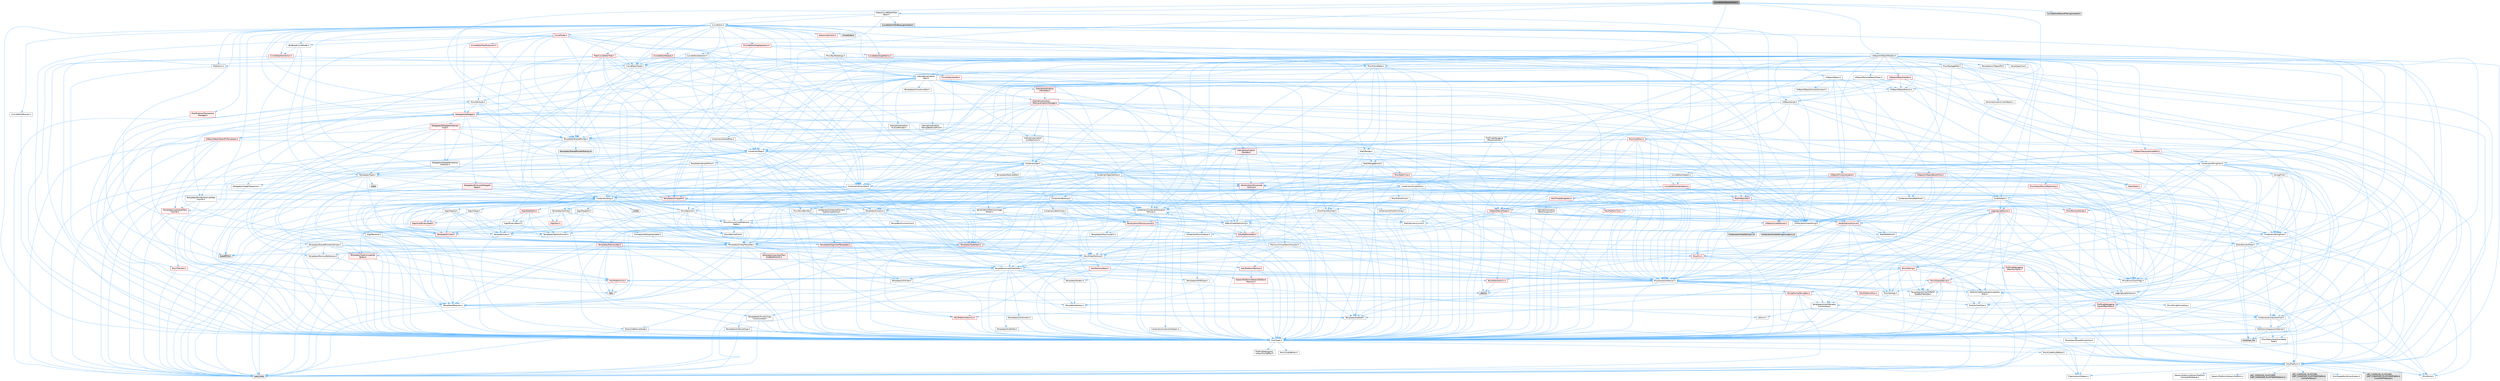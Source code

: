 digraph "CurveEditorReduceFilter.h"
{
 // INTERACTIVE_SVG=YES
 // LATEX_PDF_SIZE
  bgcolor="transparent";
  edge [fontname=Helvetica,fontsize=10,labelfontname=Helvetica,labelfontsize=10];
  node [fontname=Helvetica,fontsize=10,shape=box,height=0.2,width=0.4];
  Node1 [id="Node000001",label="CurveEditorReduceFilter.h",height=0.2,width=0.4,color="gray40", fillcolor="grey60", style="filled", fontcolor="black",tooltip=" "];
  Node1 -> Node2 [id="edge1_Node000001_Node000002",color="steelblue1",style="solid",tooltip=" "];
  Node2 [id="Node000002",label="Containers/Map.h",height=0.2,width=0.4,color="grey40", fillcolor="white", style="filled",URL="$df/d79/Map_8h.html",tooltip=" "];
  Node2 -> Node3 [id="edge2_Node000002_Node000003",color="steelblue1",style="solid",tooltip=" "];
  Node3 [id="Node000003",label="CoreTypes.h",height=0.2,width=0.4,color="grey40", fillcolor="white", style="filled",URL="$dc/dec/CoreTypes_8h.html",tooltip=" "];
  Node3 -> Node4 [id="edge3_Node000003_Node000004",color="steelblue1",style="solid",tooltip=" "];
  Node4 [id="Node000004",label="HAL/Platform.h",height=0.2,width=0.4,color="grey40", fillcolor="white", style="filled",URL="$d9/dd0/Platform_8h.html",tooltip=" "];
  Node4 -> Node5 [id="edge4_Node000004_Node000005",color="steelblue1",style="solid",tooltip=" "];
  Node5 [id="Node000005",label="Misc/Build.h",height=0.2,width=0.4,color="grey40", fillcolor="white", style="filled",URL="$d3/dbb/Build_8h.html",tooltip=" "];
  Node4 -> Node6 [id="edge5_Node000004_Node000006",color="steelblue1",style="solid",tooltip=" "];
  Node6 [id="Node000006",label="Misc/LargeWorldCoordinates.h",height=0.2,width=0.4,color="grey40", fillcolor="white", style="filled",URL="$d2/dcb/LargeWorldCoordinates_8h.html",tooltip=" "];
  Node4 -> Node7 [id="edge6_Node000004_Node000007",color="steelblue1",style="solid",tooltip=" "];
  Node7 [id="Node000007",label="type_traits",height=0.2,width=0.4,color="grey60", fillcolor="#E0E0E0", style="filled",tooltip=" "];
  Node4 -> Node8 [id="edge7_Node000004_Node000008",color="steelblue1",style="solid",tooltip=" "];
  Node8 [id="Node000008",label="PreprocessorHelpers.h",height=0.2,width=0.4,color="grey40", fillcolor="white", style="filled",URL="$db/ddb/PreprocessorHelpers_8h.html",tooltip=" "];
  Node4 -> Node9 [id="edge8_Node000004_Node000009",color="steelblue1",style="solid",tooltip=" "];
  Node9 [id="Node000009",label="UBT_COMPILED_PLATFORM\l/UBT_COMPILED_PLATFORMPlatform\lCompilerPreSetup.h",height=0.2,width=0.4,color="grey60", fillcolor="#E0E0E0", style="filled",tooltip=" "];
  Node4 -> Node10 [id="edge9_Node000004_Node000010",color="steelblue1",style="solid",tooltip=" "];
  Node10 [id="Node000010",label="GenericPlatform/GenericPlatform\lCompilerPreSetup.h",height=0.2,width=0.4,color="grey40", fillcolor="white", style="filled",URL="$d9/dc8/GenericPlatformCompilerPreSetup_8h.html",tooltip=" "];
  Node4 -> Node11 [id="edge10_Node000004_Node000011",color="steelblue1",style="solid",tooltip=" "];
  Node11 [id="Node000011",label="GenericPlatform/GenericPlatform.h",height=0.2,width=0.4,color="grey40", fillcolor="white", style="filled",URL="$d6/d84/GenericPlatform_8h.html",tooltip=" "];
  Node4 -> Node12 [id="edge11_Node000004_Node000012",color="steelblue1",style="solid",tooltip=" "];
  Node12 [id="Node000012",label="UBT_COMPILED_PLATFORM\l/UBT_COMPILED_PLATFORMPlatform.h",height=0.2,width=0.4,color="grey60", fillcolor="#E0E0E0", style="filled",tooltip=" "];
  Node4 -> Node13 [id="edge12_Node000004_Node000013",color="steelblue1",style="solid",tooltip=" "];
  Node13 [id="Node000013",label="UBT_COMPILED_PLATFORM\l/UBT_COMPILED_PLATFORMPlatform\lCompilerSetup.h",height=0.2,width=0.4,color="grey60", fillcolor="#E0E0E0", style="filled",tooltip=" "];
  Node3 -> Node14 [id="edge13_Node000003_Node000014",color="steelblue1",style="solid",tooltip=" "];
  Node14 [id="Node000014",label="ProfilingDebugging\l/UMemoryDefines.h",height=0.2,width=0.4,color="grey40", fillcolor="white", style="filled",URL="$d2/da2/UMemoryDefines_8h.html",tooltip=" "];
  Node3 -> Node15 [id="edge14_Node000003_Node000015",color="steelblue1",style="solid",tooltip=" "];
  Node15 [id="Node000015",label="Misc/CoreMiscDefines.h",height=0.2,width=0.4,color="grey40", fillcolor="white", style="filled",URL="$da/d38/CoreMiscDefines_8h.html",tooltip=" "];
  Node15 -> Node4 [id="edge15_Node000015_Node000004",color="steelblue1",style="solid",tooltip=" "];
  Node15 -> Node8 [id="edge16_Node000015_Node000008",color="steelblue1",style="solid",tooltip=" "];
  Node3 -> Node16 [id="edge17_Node000003_Node000016",color="steelblue1",style="solid",tooltip=" "];
  Node16 [id="Node000016",label="Misc/CoreDefines.h",height=0.2,width=0.4,color="grey40", fillcolor="white", style="filled",URL="$d3/dd2/CoreDefines_8h.html",tooltip=" "];
  Node2 -> Node17 [id="edge18_Node000002_Node000017",color="steelblue1",style="solid",tooltip=" "];
  Node17 [id="Node000017",label="Algo/Reverse.h",height=0.2,width=0.4,color="grey40", fillcolor="white", style="filled",URL="$d5/d93/Reverse_8h.html",tooltip=" "];
  Node17 -> Node3 [id="edge19_Node000017_Node000003",color="steelblue1",style="solid",tooltip=" "];
  Node17 -> Node18 [id="edge20_Node000017_Node000018",color="steelblue1",style="solid",tooltip=" "];
  Node18 [id="Node000018",label="Templates/UnrealTemplate.h",height=0.2,width=0.4,color="grey40", fillcolor="white", style="filled",URL="$d4/d24/UnrealTemplate_8h.html",tooltip=" "];
  Node18 -> Node3 [id="edge21_Node000018_Node000003",color="steelblue1",style="solid",tooltip=" "];
  Node18 -> Node19 [id="edge22_Node000018_Node000019",color="steelblue1",style="solid",tooltip=" "];
  Node19 [id="Node000019",label="Templates/IsPointer.h",height=0.2,width=0.4,color="grey40", fillcolor="white", style="filled",URL="$d7/d05/IsPointer_8h.html",tooltip=" "];
  Node19 -> Node3 [id="edge23_Node000019_Node000003",color="steelblue1",style="solid",tooltip=" "];
  Node18 -> Node20 [id="edge24_Node000018_Node000020",color="steelblue1",style="solid",tooltip=" "];
  Node20 [id="Node000020",label="HAL/UnrealMemory.h",height=0.2,width=0.4,color="grey40", fillcolor="white", style="filled",URL="$d9/d96/UnrealMemory_8h.html",tooltip=" "];
  Node20 -> Node3 [id="edge25_Node000020_Node000003",color="steelblue1",style="solid",tooltip=" "];
  Node20 -> Node21 [id="edge26_Node000020_Node000021",color="steelblue1",style="solid",tooltip=" "];
  Node21 [id="Node000021",label="GenericPlatform/GenericPlatform\lMemory.h",height=0.2,width=0.4,color="red", fillcolor="#FFF0F0", style="filled",URL="$dd/d22/GenericPlatformMemory_8h.html",tooltip=" "];
  Node21 -> Node3 [id="edge27_Node000021_Node000003",color="steelblue1",style="solid",tooltip=" "];
  Node20 -> Node33 [id="edge28_Node000020_Node000033",color="steelblue1",style="solid",tooltip=" "];
  Node33 [id="Node000033",label="HAL/MemoryBase.h",height=0.2,width=0.4,color="red", fillcolor="#FFF0F0", style="filled",URL="$d6/d9f/MemoryBase_8h.html",tooltip=" "];
  Node33 -> Node3 [id="edge29_Node000033_Node000003",color="steelblue1",style="solid",tooltip=" "];
  Node33 -> Node34 [id="edge30_Node000033_Node000034",color="steelblue1",style="solid",tooltip=" "];
  Node34 [id="Node000034",label="HAL/PlatformAtomics.h",height=0.2,width=0.4,color="red", fillcolor="#FFF0F0", style="filled",URL="$d3/d36/PlatformAtomics_8h.html",tooltip=" "];
  Node34 -> Node3 [id="edge31_Node000034_Node000003",color="steelblue1",style="solid",tooltip=" "];
  Node33 -> Node37 [id="edge32_Node000033_Node000037",color="steelblue1",style="solid",tooltip=" "];
  Node37 [id="Node000037",label="HAL/PlatformCrt.h",height=0.2,width=0.4,color="red", fillcolor="#FFF0F0", style="filled",URL="$d8/d75/PlatformCrt_8h.html",tooltip=" "];
  Node37 -> Node38 [id="edge33_Node000037_Node000038",color="steelblue1",style="solid",tooltip=" "];
  Node38 [id="Node000038",label="new",height=0.2,width=0.4,color="grey60", fillcolor="#E0E0E0", style="filled",tooltip=" "];
  Node33 -> Node77 [id="edge34_Node000033_Node000077",color="steelblue1",style="solid",tooltip=" "];
  Node77 [id="Node000077",label="Misc/OutputDevice.h",height=0.2,width=0.4,color="red", fillcolor="#FFF0F0", style="filled",URL="$d7/d32/OutputDevice_8h.html",tooltip=" "];
  Node77 -> Node3 [id="edge35_Node000077_Node000003",color="steelblue1",style="solid",tooltip=" "];
  Node77 -> Node78 [id="edge36_Node000077_Node000078",color="steelblue1",style="solid",tooltip=" "];
  Node78 [id="Node000078",label="Logging/LogVerbosity.h",height=0.2,width=0.4,color="grey40", fillcolor="white", style="filled",URL="$d2/d8f/LogVerbosity_8h.html",tooltip=" "];
  Node78 -> Node3 [id="edge37_Node000078_Node000003",color="steelblue1",style="solid",tooltip=" "];
  Node77 -> Node69 [id="edge38_Node000077_Node000069",color="steelblue1",style="solid",tooltip=" "];
  Node69 [id="Node000069",label="Misc/VarArgs.h",height=0.2,width=0.4,color="grey40", fillcolor="white", style="filled",URL="$d5/d6f/VarArgs_8h.html",tooltip=" "];
  Node69 -> Node3 [id="edge39_Node000069_Node000003",color="steelblue1",style="solid",tooltip=" "];
  Node77 -> Node64 [id="edge40_Node000077_Node000064",color="steelblue1",style="solid",tooltip=" "];
  Node64 [id="Node000064",label="Templates/IsArrayOrRefOf\lTypeByPredicate.h",height=0.2,width=0.4,color="grey40", fillcolor="white", style="filled",URL="$d6/da1/IsArrayOrRefOfTypeByPredicate_8h.html",tooltip=" "];
  Node64 -> Node3 [id="edge41_Node000064_Node000003",color="steelblue1",style="solid",tooltip=" "];
  Node77 -> Node65 [id="edge42_Node000077_Node000065",color="steelblue1",style="solid",tooltip=" "];
  Node65 [id="Node000065",label="Templates/IsValidVariadic\lFunctionArg.h",height=0.2,width=0.4,color="grey40", fillcolor="white", style="filled",URL="$d0/dc8/IsValidVariadicFunctionArg_8h.html",tooltip=" "];
  Node65 -> Node3 [id="edge43_Node000065_Node000003",color="steelblue1",style="solid",tooltip=" "];
  Node65 -> Node66 [id="edge44_Node000065_Node000066",color="steelblue1",style="solid",tooltip=" "];
  Node66 [id="Node000066",label="IsEnum.h",height=0.2,width=0.4,color="grey40", fillcolor="white", style="filled",URL="$d4/de5/IsEnum_8h.html",tooltip=" "];
  Node65 -> Node7 [id="edge45_Node000065_Node000007",color="steelblue1",style="solid",tooltip=" "];
  Node77 -> Node67 [id="edge46_Node000077_Node000067",color="steelblue1",style="solid",tooltip=" "];
  Node67 [id="Node000067",label="Traits/IsCharEncodingCompatible\lWith.h",height=0.2,width=0.4,color="grey40", fillcolor="white", style="filled",URL="$df/dd1/IsCharEncodingCompatibleWith_8h.html",tooltip=" "];
  Node67 -> Node7 [id="edge47_Node000067_Node000007",color="steelblue1",style="solid",tooltip=" "];
  Node67 -> Node68 [id="edge48_Node000067_Node000068",color="steelblue1",style="solid",tooltip=" "];
  Node68 [id="Node000068",label="Traits/IsCharType.h",height=0.2,width=0.4,color="grey40", fillcolor="white", style="filled",URL="$db/d51/IsCharType_8h.html",tooltip=" "];
  Node68 -> Node3 [id="edge49_Node000068_Node000003",color="steelblue1",style="solid",tooltip=" "];
  Node33 -> Node79 [id="edge50_Node000033_Node000079",color="steelblue1",style="solid",tooltip=" "];
  Node79 [id="Node000079",label="Templates/Atomic.h",height=0.2,width=0.4,color="red", fillcolor="#FFF0F0", style="filled",URL="$d3/d91/Atomic_8h.html",tooltip=" "];
  Node79 -> Node76 [id="edge51_Node000079_Node000076",color="steelblue1",style="solid",tooltip=" "];
  Node76 [id="Node000076",label="atomic",height=0.2,width=0.4,color="grey60", fillcolor="#E0E0E0", style="filled",tooltip=" "];
  Node20 -> Node88 [id="edge52_Node000020_Node000088",color="steelblue1",style="solid",tooltip=" "];
  Node88 [id="Node000088",label="HAL/PlatformMemory.h",height=0.2,width=0.4,color="red", fillcolor="#FFF0F0", style="filled",URL="$de/d68/PlatformMemory_8h.html",tooltip=" "];
  Node88 -> Node3 [id="edge53_Node000088_Node000003",color="steelblue1",style="solid",tooltip=" "];
  Node88 -> Node21 [id="edge54_Node000088_Node000021",color="steelblue1",style="solid",tooltip=" "];
  Node20 -> Node90 [id="edge55_Node000020_Node000090",color="steelblue1",style="solid",tooltip=" "];
  Node90 [id="Node000090",label="ProfilingDebugging\l/MemoryTrace.h",height=0.2,width=0.4,color="red", fillcolor="#FFF0F0", style="filled",URL="$da/dd7/MemoryTrace_8h.html",tooltip=" "];
  Node90 -> Node4 [id="edge56_Node000090_Node000004",color="steelblue1",style="solid",tooltip=" "];
  Node90 -> Node54 [id="edge57_Node000090_Node000054",color="steelblue1",style="solid",tooltip=" "];
  Node54 [id="Node000054",label="Misc/EnumClassFlags.h",height=0.2,width=0.4,color="grey40", fillcolor="white", style="filled",URL="$d8/de7/EnumClassFlags_8h.html",tooltip=" "];
  Node20 -> Node19 [id="edge58_Node000020_Node000019",color="steelblue1",style="solid",tooltip=" "];
  Node18 -> Node91 [id="edge59_Node000018_Node000091",color="steelblue1",style="solid",tooltip=" "];
  Node91 [id="Node000091",label="Templates/CopyQualifiers\lAndRefsFromTo.h",height=0.2,width=0.4,color="red", fillcolor="#FFF0F0", style="filled",URL="$d3/db3/CopyQualifiersAndRefsFromTo_8h.html",tooltip=" "];
  Node18 -> Node93 [id="edge60_Node000018_Node000093",color="steelblue1",style="solid",tooltip=" "];
  Node93 [id="Node000093",label="Templates/UnrealTypeTraits.h",height=0.2,width=0.4,color="grey40", fillcolor="white", style="filled",URL="$d2/d2d/UnrealTypeTraits_8h.html",tooltip=" "];
  Node93 -> Node3 [id="edge61_Node000093_Node000003",color="steelblue1",style="solid",tooltip=" "];
  Node93 -> Node19 [id="edge62_Node000093_Node000019",color="steelblue1",style="solid",tooltip=" "];
  Node93 -> Node46 [id="edge63_Node000093_Node000046",color="steelblue1",style="solid",tooltip=" "];
  Node46 [id="Node000046",label="Misc/AssertionMacros.h",height=0.2,width=0.4,color="grey40", fillcolor="white", style="filled",URL="$d0/dfa/AssertionMacros_8h.html",tooltip=" "];
  Node46 -> Node3 [id="edge64_Node000046_Node000003",color="steelblue1",style="solid",tooltip=" "];
  Node46 -> Node4 [id="edge65_Node000046_Node000004",color="steelblue1",style="solid",tooltip=" "];
  Node46 -> Node47 [id="edge66_Node000046_Node000047",color="steelblue1",style="solid",tooltip=" "];
  Node47 [id="Node000047",label="HAL/PlatformMisc.h",height=0.2,width=0.4,color="red", fillcolor="#FFF0F0", style="filled",URL="$d0/df5/PlatformMisc_8h.html",tooltip=" "];
  Node47 -> Node3 [id="edge67_Node000047_Node000003",color="steelblue1",style="solid",tooltip=" "];
  Node47 -> Node58 [id="edge68_Node000047_Node000058",color="steelblue1",style="solid",tooltip=" "];
  Node58 [id="Node000058",label="ProfilingDebugging\l/CpuProfilerTrace.h",height=0.2,width=0.4,color="red", fillcolor="#FFF0F0", style="filled",URL="$da/dcb/CpuProfilerTrace_8h.html",tooltip=" "];
  Node58 -> Node3 [id="edge69_Node000058_Node000003",color="steelblue1",style="solid",tooltip=" "];
  Node58 -> Node23 [id="edge70_Node000058_Node000023",color="steelblue1",style="solid",tooltip=" "];
  Node23 [id="Node000023",label="Containers/ContainersFwd.h",height=0.2,width=0.4,color="grey40", fillcolor="white", style="filled",URL="$d4/d0a/ContainersFwd_8h.html",tooltip=" "];
  Node23 -> Node4 [id="edge71_Node000023_Node000004",color="steelblue1",style="solid",tooltip=" "];
  Node23 -> Node3 [id="edge72_Node000023_Node000003",color="steelblue1",style="solid",tooltip=" "];
  Node23 -> Node24 [id="edge73_Node000023_Node000024",color="steelblue1",style="solid",tooltip=" "];
  Node24 [id="Node000024",label="Traits/IsContiguousContainer.h",height=0.2,width=0.4,color="grey40", fillcolor="white", style="filled",URL="$d5/d3c/IsContiguousContainer_8h.html",tooltip=" "];
  Node24 -> Node3 [id="edge74_Node000024_Node000003",color="steelblue1",style="solid",tooltip=" "];
  Node24 -> Node25 [id="edge75_Node000024_Node000025",color="steelblue1",style="solid",tooltip=" "];
  Node25 [id="Node000025",label="Misc/StaticAssertComplete\lType.h",height=0.2,width=0.4,color="grey40", fillcolor="white", style="filled",URL="$d5/d4e/StaticAssertCompleteType_8h.html",tooltip=" "];
  Node24 -> Node26 [id="edge76_Node000024_Node000026",color="steelblue1",style="solid",tooltip=" "];
  Node26 [id="Node000026",label="initializer_list",height=0.2,width=0.4,color="grey60", fillcolor="#E0E0E0", style="filled",tooltip=" "];
  Node58 -> Node34 [id="edge77_Node000058_Node000034",color="steelblue1",style="solid",tooltip=" "];
  Node58 -> Node8 [id="edge78_Node000058_Node000008",color="steelblue1",style="solid",tooltip=" "];
  Node58 -> Node5 [id="edge79_Node000058_Node000005",color="steelblue1",style="solid",tooltip=" "];
  Node46 -> Node8 [id="edge80_Node000046_Node000008",color="steelblue1",style="solid",tooltip=" "];
  Node46 -> Node63 [id="edge81_Node000046_Node000063",color="steelblue1",style="solid",tooltip=" "];
  Node63 [id="Node000063",label="Templates/EnableIf.h",height=0.2,width=0.4,color="grey40", fillcolor="white", style="filled",URL="$d7/d60/EnableIf_8h.html",tooltip=" "];
  Node63 -> Node3 [id="edge82_Node000063_Node000003",color="steelblue1",style="solid",tooltip=" "];
  Node46 -> Node64 [id="edge83_Node000046_Node000064",color="steelblue1",style="solid",tooltip=" "];
  Node46 -> Node65 [id="edge84_Node000046_Node000065",color="steelblue1",style="solid",tooltip=" "];
  Node46 -> Node67 [id="edge85_Node000046_Node000067",color="steelblue1",style="solid",tooltip=" "];
  Node46 -> Node69 [id="edge86_Node000046_Node000069",color="steelblue1",style="solid",tooltip=" "];
  Node46 -> Node70 [id="edge87_Node000046_Node000070",color="steelblue1",style="solid",tooltip=" "];
  Node70 [id="Node000070",label="String/FormatStringSan.h",height=0.2,width=0.4,color="red", fillcolor="#FFF0F0", style="filled",URL="$d3/d8b/FormatStringSan_8h.html",tooltip=" "];
  Node70 -> Node7 [id="edge88_Node000070_Node000007",color="steelblue1",style="solid",tooltip=" "];
  Node70 -> Node3 [id="edge89_Node000070_Node000003",color="steelblue1",style="solid",tooltip=" "];
  Node70 -> Node71 [id="edge90_Node000070_Node000071",color="steelblue1",style="solid",tooltip=" "];
  Node71 [id="Node000071",label="Templates/Requires.h",height=0.2,width=0.4,color="grey40", fillcolor="white", style="filled",URL="$dc/d96/Requires_8h.html",tooltip=" "];
  Node71 -> Node63 [id="edge91_Node000071_Node000063",color="steelblue1",style="solid",tooltip=" "];
  Node71 -> Node7 [id="edge92_Node000071_Node000007",color="steelblue1",style="solid",tooltip=" "];
  Node70 -> Node72 [id="edge93_Node000070_Node000072",color="steelblue1",style="solid",tooltip=" "];
  Node72 [id="Node000072",label="Templates/Identity.h",height=0.2,width=0.4,color="grey40", fillcolor="white", style="filled",URL="$d0/dd5/Identity_8h.html",tooltip=" "];
  Node70 -> Node65 [id="edge94_Node000070_Node000065",color="steelblue1",style="solid",tooltip=" "];
  Node70 -> Node68 [id="edge95_Node000070_Node000068",color="steelblue1",style="solid",tooltip=" "];
  Node70 -> Node23 [id="edge96_Node000070_Node000023",color="steelblue1",style="solid",tooltip=" "];
  Node46 -> Node76 [id="edge97_Node000046_Node000076",color="steelblue1",style="solid",tooltip=" "];
  Node93 -> Node84 [id="edge98_Node000093_Node000084",color="steelblue1",style="solid",tooltip=" "];
  Node84 [id="Node000084",label="Templates/AndOrNot.h",height=0.2,width=0.4,color="grey40", fillcolor="white", style="filled",URL="$db/d0a/AndOrNot_8h.html",tooltip=" "];
  Node84 -> Node3 [id="edge99_Node000084_Node000003",color="steelblue1",style="solid",tooltip=" "];
  Node93 -> Node63 [id="edge100_Node000093_Node000063",color="steelblue1",style="solid",tooltip=" "];
  Node93 -> Node94 [id="edge101_Node000093_Node000094",color="steelblue1",style="solid",tooltip=" "];
  Node94 [id="Node000094",label="Templates/IsArithmetic.h",height=0.2,width=0.4,color="grey40", fillcolor="white", style="filled",URL="$d2/d5d/IsArithmetic_8h.html",tooltip=" "];
  Node94 -> Node3 [id="edge102_Node000094_Node000003",color="steelblue1",style="solid",tooltip=" "];
  Node93 -> Node66 [id="edge103_Node000093_Node000066",color="steelblue1",style="solid",tooltip=" "];
  Node93 -> Node95 [id="edge104_Node000093_Node000095",color="steelblue1",style="solid",tooltip=" "];
  Node95 [id="Node000095",label="Templates/Models.h",height=0.2,width=0.4,color="grey40", fillcolor="white", style="filled",URL="$d3/d0c/Models_8h.html",tooltip=" "];
  Node95 -> Node72 [id="edge105_Node000095_Node000072",color="steelblue1",style="solid",tooltip=" "];
  Node93 -> Node96 [id="edge106_Node000093_Node000096",color="steelblue1",style="solid",tooltip=" "];
  Node96 [id="Node000096",label="Templates/IsPODType.h",height=0.2,width=0.4,color="grey40", fillcolor="white", style="filled",URL="$d7/db1/IsPODType_8h.html",tooltip=" "];
  Node96 -> Node3 [id="edge107_Node000096_Node000003",color="steelblue1",style="solid",tooltip=" "];
  Node93 -> Node97 [id="edge108_Node000093_Node000097",color="steelblue1",style="solid",tooltip=" "];
  Node97 [id="Node000097",label="Templates/IsUECoreType.h",height=0.2,width=0.4,color="grey40", fillcolor="white", style="filled",URL="$d1/db8/IsUECoreType_8h.html",tooltip=" "];
  Node97 -> Node3 [id="edge109_Node000097_Node000003",color="steelblue1",style="solid",tooltip=" "];
  Node97 -> Node7 [id="edge110_Node000097_Node000007",color="steelblue1",style="solid",tooltip=" "];
  Node93 -> Node85 [id="edge111_Node000093_Node000085",color="steelblue1",style="solid",tooltip=" "];
  Node85 [id="Node000085",label="Templates/IsTriviallyCopy\lConstructible.h",height=0.2,width=0.4,color="grey40", fillcolor="white", style="filled",URL="$d3/d78/IsTriviallyCopyConstructible_8h.html",tooltip=" "];
  Node85 -> Node3 [id="edge112_Node000085_Node000003",color="steelblue1",style="solid",tooltip=" "];
  Node85 -> Node7 [id="edge113_Node000085_Node000007",color="steelblue1",style="solid",tooltip=" "];
  Node18 -> Node98 [id="edge114_Node000018_Node000098",color="steelblue1",style="solid",tooltip=" "];
  Node98 [id="Node000098",label="Templates/RemoveReference.h",height=0.2,width=0.4,color="grey40", fillcolor="white", style="filled",URL="$da/dbe/RemoveReference_8h.html",tooltip=" "];
  Node98 -> Node3 [id="edge115_Node000098_Node000003",color="steelblue1",style="solid",tooltip=" "];
  Node18 -> Node71 [id="edge116_Node000018_Node000071",color="steelblue1",style="solid",tooltip=" "];
  Node18 -> Node99 [id="edge117_Node000018_Node000099",color="steelblue1",style="solid",tooltip=" "];
  Node99 [id="Node000099",label="Templates/TypeCompatible\lBytes.h",height=0.2,width=0.4,color="red", fillcolor="#FFF0F0", style="filled",URL="$df/d0a/TypeCompatibleBytes_8h.html",tooltip=" "];
  Node99 -> Node3 [id="edge118_Node000099_Node000003",color="steelblue1",style="solid",tooltip=" "];
  Node99 -> Node38 [id="edge119_Node000099_Node000038",color="steelblue1",style="solid",tooltip=" "];
  Node99 -> Node7 [id="edge120_Node000099_Node000007",color="steelblue1",style="solid",tooltip=" "];
  Node18 -> Node72 [id="edge121_Node000018_Node000072",color="steelblue1",style="solid",tooltip=" "];
  Node18 -> Node24 [id="edge122_Node000018_Node000024",color="steelblue1",style="solid",tooltip=" "];
  Node18 -> Node100 [id="edge123_Node000018_Node000100",color="steelblue1",style="solid",tooltip=" "];
  Node100 [id="Node000100",label="Traits/UseBitwiseSwap.h",height=0.2,width=0.4,color="grey40", fillcolor="white", style="filled",URL="$db/df3/UseBitwiseSwap_8h.html",tooltip=" "];
  Node100 -> Node3 [id="edge124_Node000100_Node000003",color="steelblue1",style="solid",tooltip=" "];
  Node100 -> Node7 [id="edge125_Node000100_Node000007",color="steelblue1",style="solid",tooltip=" "];
  Node18 -> Node7 [id="edge126_Node000018_Node000007",color="steelblue1",style="solid",tooltip=" "];
  Node2 -> Node101 [id="edge127_Node000002_Node000101",color="steelblue1",style="solid",tooltip=" "];
  Node101 [id="Node000101",label="Containers/ContainerElement\lTypeCompatibility.h",height=0.2,width=0.4,color="grey40", fillcolor="white", style="filled",URL="$df/ddf/ContainerElementTypeCompatibility_8h.html",tooltip=" "];
  Node101 -> Node3 [id="edge128_Node000101_Node000003",color="steelblue1",style="solid",tooltip=" "];
  Node101 -> Node93 [id="edge129_Node000101_Node000093",color="steelblue1",style="solid",tooltip=" "];
  Node2 -> Node102 [id="edge130_Node000002_Node000102",color="steelblue1",style="solid",tooltip=" "];
  Node102 [id="Node000102",label="Containers/Set.h",height=0.2,width=0.4,color="grey40", fillcolor="white", style="filled",URL="$d4/d45/Set_8h.html",tooltip=" "];
  Node102 -> Node103 [id="edge131_Node000102_Node000103",color="steelblue1",style="solid",tooltip=" "];
  Node103 [id="Node000103",label="Containers/ContainerAllocation\lPolicies.h",height=0.2,width=0.4,color="grey40", fillcolor="white", style="filled",URL="$d7/dff/ContainerAllocationPolicies_8h.html",tooltip=" "];
  Node103 -> Node3 [id="edge132_Node000103_Node000003",color="steelblue1",style="solid",tooltip=" "];
  Node103 -> Node104 [id="edge133_Node000103_Node000104",color="steelblue1",style="solid",tooltip=" "];
  Node104 [id="Node000104",label="Containers/ContainerHelpers.h",height=0.2,width=0.4,color="grey40", fillcolor="white", style="filled",URL="$d7/d33/ContainerHelpers_8h.html",tooltip=" "];
  Node104 -> Node3 [id="edge134_Node000104_Node000003",color="steelblue1",style="solid",tooltip=" "];
  Node103 -> Node103 [id="edge135_Node000103_Node000103",color="steelblue1",style="solid",tooltip=" "];
  Node103 -> Node105 [id="edge136_Node000103_Node000105",color="steelblue1",style="solid",tooltip=" "];
  Node105 [id="Node000105",label="HAL/PlatformMath.h",height=0.2,width=0.4,color="red", fillcolor="#FFF0F0", style="filled",URL="$dc/d53/PlatformMath_8h.html",tooltip=" "];
  Node105 -> Node3 [id="edge137_Node000105_Node000003",color="steelblue1",style="solid",tooltip=" "];
  Node103 -> Node20 [id="edge138_Node000103_Node000020",color="steelblue1",style="solid",tooltip=" "];
  Node103 -> Node52 [id="edge139_Node000103_Node000052",color="steelblue1",style="solid",tooltip=" "];
  Node52 [id="Node000052",label="Math/NumericLimits.h",height=0.2,width=0.4,color="grey40", fillcolor="white", style="filled",URL="$df/d1b/NumericLimits_8h.html",tooltip=" "];
  Node52 -> Node3 [id="edge140_Node000052_Node000003",color="steelblue1",style="solid",tooltip=" "];
  Node103 -> Node46 [id="edge141_Node000103_Node000046",color="steelblue1",style="solid",tooltip=" "];
  Node103 -> Node113 [id="edge142_Node000103_Node000113",color="steelblue1",style="solid",tooltip=" "];
  Node113 [id="Node000113",label="Templates/IsPolymorphic.h",height=0.2,width=0.4,color="grey40", fillcolor="white", style="filled",URL="$dc/d20/IsPolymorphic_8h.html",tooltip=" "];
  Node103 -> Node114 [id="edge143_Node000103_Node000114",color="steelblue1",style="solid",tooltip=" "];
  Node114 [id="Node000114",label="Templates/MemoryOps.h",height=0.2,width=0.4,color="red", fillcolor="#FFF0F0", style="filled",URL="$db/dea/MemoryOps_8h.html",tooltip=" "];
  Node114 -> Node3 [id="edge144_Node000114_Node000003",color="steelblue1",style="solid",tooltip=" "];
  Node114 -> Node20 [id="edge145_Node000114_Node000020",color="steelblue1",style="solid",tooltip=" "];
  Node114 -> Node85 [id="edge146_Node000114_Node000085",color="steelblue1",style="solid",tooltip=" "];
  Node114 -> Node71 [id="edge147_Node000114_Node000071",color="steelblue1",style="solid",tooltip=" "];
  Node114 -> Node93 [id="edge148_Node000114_Node000093",color="steelblue1",style="solid",tooltip=" "];
  Node114 -> Node100 [id="edge149_Node000114_Node000100",color="steelblue1",style="solid",tooltip=" "];
  Node114 -> Node38 [id="edge150_Node000114_Node000038",color="steelblue1",style="solid",tooltip=" "];
  Node114 -> Node7 [id="edge151_Node000114_Node000007",color="steelblue1",style="solid",tooltip=" "];
  Node103 -> Node99 [id="edge152_Node000103_Node000099",color="steelblue1",style="solid",tooltip=" "];
  Node103 -> Node7 [id="edge153_Node000103_Node000007",color="steelblue1",style="solid",tooltip=" "];
  Node102 -> Node101 [id="edge154_Node000102_Node000101",color="steelblue1",style="solid",tooltip=" "];
  Node102 -> Node115 [id="edge155_Node000102_Node000115",color="steelblue1",style="solid",tooltip=" "];
  Node115 [id="Node000115",label="Containers/SetUtilities.h",height=0.2,width=0.4,color="grey40", fillcolor="white", style="filled",URL="$dc/de5/SetUtilities_8h.html",tooltip=" "];
  Node115 -> Node3 [id="edge156_Node000115_Node000003",color="steelblue1",style="solid",tooltip=" "];
  Node115 -> Node116 [id="edge157_Node000115_Node000116",color="steelblue1",style="solid",tooltip=" "];
  Node116 [id="Node000116",label="Serialization/MemoryLayout.h",height=0.2,width=0.4,color="red", fillcolor="#FFF0F0", style="filled",URL="$d7/d66/MemoryLayout_8h.html",tooltip=" "];
  Node116 -> Node119 [id="edge158_Node000116_Node000119",color="steelblue1",style="solid",tooltip=" "];
  Node119 [id="Node000119",label="Containers/EnumAsByte.h",height=0.2,width=0.4,color="grey40", fillcolor="white", style="filled",URL="$d6/d9a/EnumAsByte_8h.html",tooltip=" "];
  Node119 -> Node3 [id="edge159_Node000119_Node000003",color="steelblue1",style="solid",tooltip=" "];
  Node119 -> Node96 [id="edge160_Node000119_Node000096",color="steelblue1",style="solid",tooltip=" "];
  Node119 -> Node120 [id="edge161_Node000119_Node000120",color="steelblue1",style="solid",tooltip=" "];
  Node120 [id="Node000120",label="Templates/TypeHash.h",height=0.2,width=0.4,color="red", fillcolor="#FFF0F0", style="filled",URL="$d1/d62/TypeHash_8h.html",tooltip=" "];
  Node120 -> Node3 [id="edge162_Node000120_Node000003",color="steelblue1",style="solid",tooltip=" "];
  Node120 -> Node71 [id="edge163_Node000120_Node000071",color="steelblue1",style="solid",tooltip=" "];
  Node120 -> Node121 [id="edge164_Node000120_Node000121",color="steelblue1",style="solid",tooltip=" "];
  Node121 [id="Node000121",label="Misc/Crc.h",height=0.2,width=0.4,color="red", fillcolor="#FFF0F0", style="filled",URL="$d4/dd2/Crc_8h.html",tooltip=" "];
  Node121 -> Node3 [id="edge165_Node000121_Node000003",color="steelblue1",style="solid",tooltip=" "];
  Node121 -> Node46 [id="edge166_Node000121_Node000046",color="steelblue1",style="solid",tooltip=" "];
  Node121 -> Node122 [id="edge167_Node000121_Node000122",color="steelblue1",style="solid",tooltip=" "];
  Node122 [id="Node000122",label="Misc/CString.h",height=0.2,width=0.4,color="red", fillcolor="#FFF0F0", style="filled",URL="$d2/d49/CString_8h.html",tooltip=" "];
  Node122 -> Node3 [id="edge168_Node000122_Node000003",color="steelblue1",style="solid",tooltip=" "];
  Node122 -> Node37 [id="edge169_Node000122_Node000037",color="steelblue1",style="solid",tooltip=" "];
  Node122 -> Node46 [id="edge170_Node000122_Node000046",color="steelblue1",style="solid",tooltip=" "];
  Node122 -> Node69 [id="edge171_Node000122_Node000069",color="steelblue1",style="solid",tooltip=" "];
  Node122 -> Node64 [id="edge172_Node000122_Node000064",color="steelblue1",style="solid",tooltip=" "];
  Node122 -> Node65 [id="edge173_Node000122_Node000065",color="steelblue1",style="solid",tooltip=" "];
  Node122 -> Node67 [id="edge174_Node000122_Node000067",color="steelblue1",style="solid",tooltip=" "];
  Node121 -> Node93 [id="edge175_Node000121_Node000093",color="steelblue1",style="solid",tooltip=" "];
  Node121 -> Node68 [id="edge176_Node000121_Node000068",color="steelblue1",style="solid",tooltip=" "];
  Node120 -> Node7 [id="edge177_Node000120_Node000007",color="steelblue1",style="solid",tooltip=" "];
  Node116 -> Node49 [id="edge178_Node000116_Node000049",color="steelblue1",style="solid",tooltip=" "];
  Node49 [id="Node000049",label="Containers/StringFwd.h",height=0.2,width=0.4,color="grey40", fillcolor="white", style="filled",URL="$df/d37/StringFwd_8h.html",tooltip=" "];
  Node49 -> Node3 [id="edge179_Node000049_Node000003",color="steelblue1",style="solid",tooltip=" "];
  Node49 -> Node50 [id="edge180_Node000049_Node000050",color="steelblue1",style="solid",tooltip=" "];
  Node50 [id="Node000050",label="Traits/ElementType.h",height=0.2,width=0.4,color="grey40", fillcolor="white", style="filled",URL="$d5/d4f/ElementType_8h.html",tooltip=" "];
  Node50 -> Node4 [id="edge181_Node000050_Node000004",color="steelblue1",style="solid",tooltip=" "];
  Node50 -> Node26 [id="edge182_Node000050_Node000026",color="steelblue1",style="solid",tooltip=" "];
  Node50 -> Node7 [id="edge183_Node000050_Node000007",color="steelblue1",style="solid",tooltip=" "];
  Node49 -> Node24 [id="edge184_Node000049_Node000024",color="steelblue1",style="solid",tooltip=" "];
  Node116 -> Node20 [id="edge185_Node000116_Node000020",color="steelblue1",style="solid",tooltip=" "];
  Node116 -> Node63 [id="edge186_Node000116_Node000063",color="steelblue1",style="solid",tooltip=" "];
  Node116 -> Node113 [id="edge187_Node000116_Node000113",color="steelblue1",style="solid",tooltip=" "];
  Node116 -> Node95 [id="edge188_Node000116_Node000095",color="steelblue1",style="solid",tooltip=" "];
  Node116 -> Node18 [id="edge189_Node000116_Node000018",color="steelblue1",style="solid",tooltip=" "];
  Node115 -> Node114 [id="edge190_Node000115_Node000114",color="steelblue1",style="solid",tooltip=" "];
  Node115 -> Node93 [id="edge191_Node000115_Node000093",color="steelblue1",style="solid",tooltip=" "];
  Node102 -> Node129 [id="edge192_Node000102_Node000129",color="steelblue1",style="solid",tooltip=" "];
  Node129 [id="Node000129",label="Containers/SparseArray.h",height=0.2,width=0.4,color="grey40", fillcolor="white", style="filled",URL="$d5/dbf/SparseArray_8h.html",tooltip=" "];
  Node129 -> Node3 [id="edge193_Node000129_Node000003",color="steelblue1",style="solid",tooltip=" "];
  Node129 -> Node46 [id="edge194_Node000129_Node000046",color="steelblue1",style="solid",tooltip=" "];
  Node129 -> Node20 [id="edge195_Node000129_Node000020",color="steelblue1",style="solid",tooltip=" "];
  Node129 -> Node93 [id="edge196_Node000129_Node000093",color="steelblue1",style="solid",tooltip=" "];
  Node129 -> Node18 [id="edge197_Node000129_Node000018",color="steelblue1",style="solid",tooltip=" "];
  Node129 -> Node103 [id="edge198_Node000129_Node000103",color="steelblue1",style="solid",tooltip=" "];
  Node129 -> Node130 [id="edge199_Node000129_Node000130",color="steelblue1",style="solid",tooltip=" "];
  Node130 [id="Node000130",label="Templates/Less.h",height=0.2,width=0.4,color="grey40", fillcolor="white", style="filled",URL="$de/dc8/Less_8h.html",tooltip=" "];
  Node130 -> Node3 [id="edge200_Node000130_Node000003",color="steelblue1",style="solid",tooltip=" "];
  Node130 -> Node18 [id="edge201_Node000130_Node000018",color="steelblue1",style="solid",tooltip=" "];
  Node129 -> Node131 [id="edge202_Node000129_Node000131",color="steelblue1",style="solid",tooltip=" "];
  Node131 [id="Node000131",label="Containers/Array.h",height=0.2,width=0.4,color="grey40", fillcolor="white", style="filled",URL="$df/dd0/Array_8h.html",tooltip=" "];
  Node131 -> Node3 [id="edge203_Node000131_Node000003",color="steelblue1",style="solid",tooltip=" "];
  Node131 -> Node46 [id="edge204_Node000131_Node000046",color="steelblue1",style="solid",tooltip=" "];
  Node131 -> Node132 [id="edge205_Node000131_Node000132",color="steelblue1",style="solid",tooltip=" "];
  Node132 [id="Node000132",label="Misc/IntrusiveUnsetOptional\lState.h",height=0.2,width=0.4,color="grey40", fillcolor="white", style="filled",URL="$d2/d0a/IntrusiveUnsetOptionalState_8h.html",tooltip=" "];
  Node132 -> Node133 [id="edge206_Node000132_Node000133",color="steelblue1",style="solid",tooltip=" "];
  Node133 [id="Node000133",label="Misc/OptionalFwd.h",height=0.2,width=0.4,color="grey40", fillcolor="white", style="filled",URL="$dc/d50/OptionalFwd_8h.html",tooltip=" "];
  Node131 -> Node134 [id="edge207_Node000131_Node000134",color="steelblue1",style="solid",tooltip=" "];
  Node134 [id="Node000134",label="Misc/ReverseIterate.h",height=0.2,width=0.4,color="red", fillcolor="#FFF0F0", style="filled",URL="$db/de3/ReverseIterate_8h.html",tooltip=" "];
  Node134 -> Node4 [id="edge208_Node000134_Node000004",color="steelblue1",style="solid",tooltip=" "];
  Node131 -> Node20 [id="edge209_Node000131_Node000020",color="steelblue1",style="solid",tooltip=" "];
  Node131 -> Node93 [id="edge210_Node000131_Node000093",color="steelblue1",style="solid",tooltip=" "];
  Node131 -> Node18 [id="edge211_Node000131_Node000018",color="steelblue1",style="solid",tooltip=" "];
  Node131 -> Node136 [id="edge212_Node000131_Node000136",color="steelblue1",style="solid",tooltip=" "];
  Node136 [id="Node000136",label="Containers/AllowShrinking.h",height=0.2,width=0.4,color="grey40", fillcolor="white", style="filled",URL="$d7/d1a/AllowShrinking_8h.html",tooltip=" "];
  Node136 -> Node3 [id="edge213_Node000136_Node000003",color="steelblue1",style="solid",tooltip=" "];
  Node131 -> Node103 [id="edge214_Node000131_Node000103",color="steelblue1",style="solid",tooltip=" "];
  Node131 -> Node101 [id="edge215_Node000131_Node000101",color="steelblue1",style="solid",tooltip=" "];
  Node131 -> Node137 [id="edge216_Node000131_Node000137",color="steelblue1",style="solid",tooltip=" "];
  Node137 [id="Node000137",label="Serialization/Archive.h",height=0.2,width=0.4,color="red", fillcolor="#FFF0F0", style="filled",URL="$d7/d3b/Archive_8h.html",tooltip=" "];
  Node137 -> Node3 [id="edge217_Node000137_Node000003",color="steelblue1",style="solid",tooltip=" "];
  Node137 -> Node27 [id="edge218_Node000137_Node000027",color="steelblue1",style="solid",tooltip=" "];
  Node27 [id="Node000027",label="Math/MathFwd.h",height=0.2,width=0.4,color="grey40", fillcolor="white", style="filled",URL="$d2/d10/MathFwd_8h.html",tooltip=" "];
  Node27 -> Node4 [id="edge219_Node000027_Node000004",color="steelblue1",style="solid",tooltip=" "];
  Node137 -> Node46 [id="edge220_Node000137_Node000046",color="steelblue1",style="solid",tooltip=" "];
  Node137 -> Node5 [id="edge221_Node000137_Node000005",color="steelblue1",style="solid",tooltip=" "];
  Node137 -> Node69 [id="edge222_Node000137_Node000069",color="steelblue1",style="solid",tooltip=" "];
  Node137 -> Node63 [id="edge223_Node000137_Node000063",color="steelblue1",style="solid",tooltip=" "];
  Node137 -> Node64 [id="edge224_Node000137_Node000064",color="steelblue1",style="solid",tooltip=" "];
  Node137 -> Node65 [id="edge225_Node000137_Node000065",color="steelblue1",style="solid",tooltip=" "];
  Node137 -> Node18 [id="edge226_Node000137_Node000018",color="steelblue1",style="solid",tooltip=" "];
  Node137 -> Node67 [id="edge227_Node000137_Node000067",color="steelblue1",style="solid",tooltip=" "];
  Node131 -> Node147 [id="edge228_Node000131_Node000147",color="steelblue1",style="solid",tooltip=" "];
  Node147 [id="Node000147",label="Serialization/MemoryImage\lWriter.h",height=0.2,width=0.4,color="grey40", fillcolor="white", style="filled",URL="$d0/d08/MemoryImageWriter_8h.html",tooltip=" "];
  Node147 -> Node3 [id="edge229_Node000147_Node000003",color="steelblue1",style="solid",tooltip=" "];
  Node147 -> Node116 [id="edge230_Node000147_Node000116",color="steelblue1",style="solid",tooltip=" "];
  Node131 -> Node148 [id="edge231_Node000131_Node000148",color="steelblue1",style="solid",tooltip=" "];
  Node148 [id="Node000148",label="Algo/Heapify.h",height=0.2,width=0.4,color="grey40", fillcolor="white", style="filled",URL="$d0/d2a/Heapify_8h.html",tooltip=" "];
  Node148 -> Node149 [id="edge232_Node000148_Node000149",color="steelblue1",style="solid",tooltip=" "];
  Node149 [id="Node000149",label="Algo/Impl/BinaryHeap.h",height=0.2,width=0.4,color="red", fillcolor="#FFF0F0", style="filled",URL="$d7/da3/Algo_2Impl_2BinaryHeap_8h.html",tooltip=" "];
  Node149 -> Node150 [id="edge233_Node000149_Node000150",color="steelblue1",style="solid",tooltip=" "];
  Node150 [id="Node000150",label="Templates/Invoke.h",height=0.2,width=0.4,color="red", fillcolor="#FFF0F0", style="filled",URL="$d7/deb/Invoke_8h.html",tooltip=" "];
  Node150 -> Node3 [id="edge234_Node000150_Node000003",color="steelblue1",style="solid",tooltip=" "];
  Node150 -> Node18 [id="edge235_Node000150_Node000018",color="steelblue1",style="solid",tooltip=" "];
  Node150 -> Node7 [id="edge236_Node000150_Node000007",color="steelblue1",style="solid",tooltip=" "];
  Node149 -> Node7 [id="edge237_Node000149_Node000007",color="steelblue1",style="solid",tooltip=" "];
  Node148 -> Node154 [id="edge238_Node000148_Node000154",color="steelblue1",style="solid",tooltip=" "];
  Node154 [id="Node000154",label="Templates/IdentityFunctor.h",height=0.2,width=0.4,color="grey40", fillcolor="white", style="filled",URL="$d7/d2e/IdentityFunctor_8h.html",tooltip=" "];
  Node154 -> Node4 [id="edge239_Node000154_Node000004",color="steelblue1",style="solid",tooltip=" "];
  Node148 -> Node150 [id="edge240_Node000148_Node000150",color="steelblue1",style="solid",tooltip=" "];
  Node148 -> Node130 [id="edge241_Node000148_Node000130",color="steelblue1",style="solid",tooltip=" "];
  Node148 -> Node18 [id="edge242_Node000148_Node000018",color="steelblue1",style="solid",tooltip=" "];
  Node131 -> Node155 [id="edge243_Node000131_Node000155",color="steelblue1",style="solid",tooltip=" "];
  Node155 [id="Node000155",label="Algo/HeapSort.h",height=0.2,width=0.4,color="grey40", fillcolor="white", style="filled",URL="$d3/d92/HeapSort_8h.html",tooltip=" "];
  Node155 -> Node149 [id="edge244_Node000155_Node000149",color="steelblue1",style="solid",tooltip=" "];
  Node155 -> Node154 [id="edge245_Node000155_Node000154",color="steelblue1",style="solid",tooltip=" "];
  Node155 -> Node130 [id="edge246_Node000155_Node000130",color="steelblue1",style="solid",tooltip=" "];
  Node155 -> Node18 [id="edge247_Node000155_Node000018",color="steelblue1",style="solid",tooltip=" "];
  Node131 -> Node156 [id="edge248_Node000131_Node000156",color="steelblue1",style="solid",tooltip=" "];
  Node156 [id="Node000156",label="Algo/IsHeap.h",height=0.2,width=0.4,color="grey40", fillcolor="white", style="filled",URL="$de/d32/IsHeap_8h.html",tooltip=" "];
  Node156 -> Node149 [id="edge249_Node000156_Node000149",color="steelblue1",style="solid",tooltip=" "];
  Node156 -> Node154 [id="edge250_Node000156_Node000154",color="steelblue1",style="solid",tooltip=" "];
  Node156 -> Node150 [id="edge251_Node000156_Node000150",color="steelblue1",style="solid",tooltip=" "];
  Node156 -> Node130 [id="edge252_Node000156_Node000130",color="steelblue1",style="solid",tooltip=" "];
  Node156 -> Node18 [id="edge253_Node000156_Node000018",color="steelblue1",style="solid",tooltip=" "];
  Node131 -> Node149 [id="edge254_Node000131_Node000149",color="steelblue1",style="solid",tooltip=" "];
  Node131 -> Node157 [id="edge255_Node000131_Node000157",color="steelblue1",style="solid",tooltip=" "];
  Node157 [id="Node000157",label="Algo/StableSort.h",height=0.2,width=0.4,color="red", fillcolor="#FFF0F0", style="filled",URL="$d7/d3c/StableSort_8h.html",tooltip=" "];
  Node157 -> Node158 [id="edge256_Node000157_Node000158",color="steelblue1",style="solid",tooltip=" "];
  Node158 [id="Node000158",label="Algo/BinarySearch.h",height=0.2,width=0.4,color="grey40", fillcolor="white", style="filled",URL="$db/db4/BinarySearch_8h.html",tooltip=" "];
  Node158 -> Node154 [id="edge257_Node000158_Node000154",color="steelblue1",style="solid",tooltip=" "];
  Node158 -> Node150 [id="edge258_Node000158_Node000150",color="steelblue1",style="solid",tooltip=" "];
  Node158 -> Node130 [id="edge259_Node000158_Node000130",color="steelblue1",style="solid",tooltip=" "];
  Node157 -> Node154 [id="edge260_Node000157_Node000154",color="steelblue1",style="solid",tooltip=" "];
  Node157 -> Node150 [id="edge261_Node000157_Node000150",color="steelblue1",style="solid",tooltip=" "];
  Node157 -> Node130 [id="edge262_Node000157_Node000130",color="steelblue1",style="solid",tooltip=" "];
  Node157 -> Node18 [id="edge263_Node000157_Node000018",color="steelblue1",style="solid",tooltip=" "];
  Node131 -> Node160 [id="edge264_Node000131_Node000160",color="steelblue1",style="solid",tooltip=" "];
  Node160 [id="Node000160",label="Concepts/GetTypeHashable.h",height=0.2,width=0.4,color="grey40", fillcolor="white", style="filled",URL="$d3/da2/GetTypeHashable_8h.html",tooltip=" "];
  Node160 -> Node3 [id="edge265_Node000160_Node000003",color="steelblue1",style="solid",tooltip=" "];
  Node160 -> Node120 [id="edge266_Node000160_Node000120",color="steelblue1",style="solid",tooltip=" "];
  Node131 -> Node154 [id="edge267_Node000131_Node000154",color="steelblue1",style="solid",tooltip=" "];
  Node131 -> Node150 [id="edge268_Node000131_Node000150",color="steelblue1",style="solid",tooltip=" "];
  Node131 -> Node130 [id="edge269_Node000131_Node000130",color="steelblue1",style="solid",tooltip=" "];
  Node131 -> Node161 [id="edge270_Node000131_Node000161",color="steelblue1",style="solid",tooltip=" "];
  Node161 [id="Node000161",label="Templates/LosesQualifiers\lFromTo.h",height=0.2,width=0.4,color="red", fillcolor="#FFF0F0", style="filled",URL="$d2/db3/LosesQualifiersFromTo_8h.html",tooltip=" "];
  Node161 -> Node7 [id="edge271_Node000161_Node000007",color="steelblue1",style="solid",tooltip=" "];
  Node131 -> Node71 [id="edge272_Node000131_Node000071",color="steelblue1",style="solid",tooltip=" "];
  Node131 -> Node162 [id="edge273_Node000131_Node000162",color="steelblue1",style="solid",tooltip=" "];
  Node162 [id="Node000162",label="Templates/Sorting.h",height=0.2,width=0.4,color="grey40", fillcolor="white", style="filled",URL="$d3/d9e/Sorting_8h.html",tooltip=" "];
  Node162 -> Node3 [id="edge274_Node000162_Node000003",color="steelblue1",style="solid",tooltip=" "];
  Node162 -> Node158 [id="edge275_Node000162_Node000158",color="steelblue1",style="solid",tooltip=" "];
  Node162 -> Node163 [id="edge276_Node000162_Node000163",color="steelblue1",style="solid",tooltip=" "];
  Node163 [id="Node000163",label="Algo/Sort.h",height=0.2,width=0.4,color="red", fillcolor="#FFF0F0", style="filled",URL="$d1/d87/Sort_8h.html",tooltip=" "];
  Node162 -> Node105 [id="edge277_Node000162_Node000105",color="steelblue1",style="solid",tooltip=" "];
  Node162 -> Node130 [id="edge278_Node000162_Node000130",color="steelblue1",style="solid",tooltip=" "];
  Node131 -> Node166 [id="edge279_Node000131_Node000166",color="steelblue1",style="solid",tooltip=" "];
  Node166 [id="Node000166",label="Templates/AlignmentTemplates.h",height=0.2,width=0.4,color="red", fillcolor="#FFF0F0", style="filled",URL="$dd/d32/AlignmentTemplates_8h.html",tooltip=" "];
  Node166 -> Node3 [id="edge280_Node000166_Node000003",color="steelblue1",style="solid",tooltip=" "];
  Node166 -> Node19 [id="edge281_Node000166_Node000019",color="steelblue1",style="solid",tooltip=" "];
  Node131 -> Node50 [id="edge282_Node000131_Node000050",color="steelblue1",style="solid",tooltip=" "];
  Node131 -> Node111 [id="edge283_Node000131_Node000111",color="steelblue1",style="solid",tooltip=" "];
  Node111 [id="Node000111",label="limits",height=0.2,width=0.4,color="grey60", fillcolor="#E0E0E0", style="filled",tooltip=" "];
  Node131 -> Node7 [id="edge284_Node000131_Node000007",color="steelblue1",style="solid",tooltip=" "];
  Node129 -> Node165 [id="edge285_Node000129_Node000165",color="steelblue1",style="solid",tooltip=" "];
  Node165 [id="Node000165",label="Math/UnrealMathUtility.h",height=0.2,width=0.4,color="grey40", fillcolor="white", style="filled",URL="$db/db8/UnrealMathUtility_8h.html",tooltip=" "];
  Node165 -> Node3 [id="edge286_Node000165_Node000003",color="steelblue1",style="solid",tooltip=" "];
  Node165 -> Node46 [id="edge287_Node000165_Node000046",color="steelblue1",style="solid",tooltip=" "];
  Node165 -> Node105 [id="edge288_Node000165_Node000105",color="steelblue1",style="solid",tooltip=" "];
  Node165 -> Node27 [id="edge289_Node000165_Node000027",color="steelblue1",style="solid",tooltip=" "];
  Node165 -> Node72 [id="edge290_Node000165_Node000072",color="steelblue1",style="solid",tooltip=" "];
  Node165 -> Node71 [id="edge291_Node000165_Node000071",color="steelblue1",style="solid",tooltip=" "];
  Node129 -> Node167 [id="edge292_Node000129_Node000167",color="steelblue1",style="solid",tooltip=" "];
  Node167 [id="Node000167",label="Containers/ScriptArray.h",height=0.2,width=0.4,color="grey40", fillcolor="white", style="filled",URL="$dc/daf/ScriptArray_8h.html",tooltip=" "];
  Node167 -> Node3 [id="edge293_Node000167_Node000003",color="steelblue1",style="solid",tooltip=" "];
  Node167 -> Node46 [id="edge294_Node000167_Node000046",color="steelblue1",style="solid",tooltip=" "];
  Node167 -> Node20 [id="edge295_Node000167_Node000020",color="steelblue1",style="solid",tooltip=" "];
  Node167 -> Node136 [id="edge296_Node000167_Node000136",color="steelblue1",style="solid",tooltip=" "];
  Node167 -> Node103 [id="edge297_Node000167_Node000103",color="steelblue1",style="solid",tooltip=" "];
  Node167 -> Node131 [id="edge298_Node000167_Node000131",color="steelblue1",style="solid",tooltip=" "];
  Node167 -> Node26 [id="edge299_Node000167_Node000026",color="steelblue1",style="solid",tooltip=" "];
  Node129 -> Node168 [id="edge300_Node000129_Node000168",color="steelblue1",style="solid",tooltip=" "];
  Node168 [id="Node000168",label="Containers/BitArray.h",height=0.2,width=0.4,color="grey40", fillcolor="white", style="filled",URL="$d1/de4/BitArray_8h.html",tooltip=" "];
  Node168 -> Node103 [id="edge301_Node000168_Node000103",color="steelblue1",style="solid",tooltip=" "];
  Node168 -> Node3 [id="edge302_Node000168_Node000003",color="steelblue1",style="solid",tooltip=" "];
  Node168 -> Node34 [id="edge303_Node000168_Node000034",color="steelblue1",style="solid",tooltip=" "];
  Node168 -> Node20 [id="edge304_Node000168_Node000020",color="steelblue1",style="solid",tooltip=" "];
  Node168 -> Node165 [id="edge305_Node000168_Node000165",color="steelblue1",style="solid",tooltip=" "];
  Node168 -> Node46 [id="edge306_Node000168_Node000046",color="steelblue1",style="solid",tooltip=" "];
  Node168 -> Node54 [id="edge307_Node000168_Node000054",color="steelblue1",style="solid",tooltip=" "];
  Node168 -> Node137 [id="edge308_Node000168_Node000137",color="steelblue1",style="solid",tooltip=" "];
  Node168 -> Node147 [id="edge309_Node000168_Node000147",color="steelblue1",style="solid",tooltip=" "];
  Node168 -> Node116 [id="edge310_Node000168_Node000116",color="steelblue1",style="solid",tooltip=" "];
  Node168 -> Node63 [id="edge311_Node000168_Node000063",color="steelblue1",style="solid",tooltip=" "];
  Node168 -> Node150 [id="edge312_Node000168_Node000150",color="steelblue1",style="solid",tooltip=" "];
  Node168 -> Node18 [id="edge313_Node000168_Node000018",color="steelblue1",style="solid",tooltip=" "];
  Node168 -> Node93 [id="edge314_Node000168_Node000093",color="steelblue1",style="solid",tooltip=" "];
  Node129 -> Node169 [id="edge315_Node000129_Node000169",color="steelblue1",style="solid",tooltip=" "];
  Node169 [id="Node000169",label="Serialization/Structured\lArchive.h",height=0.2,width=0.4,color="red", fillcolor="#FFF0F0", style="filled",URL="$d9/d1e/StructuredArchive_8h.html",tooltip=" "];
  Node169 -> Node131 [id="edge316_Node000169_Node000131",color="steelblue1",style="solid",tooltip=" "];
  Node169 -> Node103 [id="edge317_Node000169_Node000103",color="steelblue1",style="solid",tooltip=" "];
  Node169 -> Node3 [id="edge318_Node000169_Node000003",color="steelblue1",style="solid",tooltip=" "];
  Node169 -> Node5 [id="edge319_Node000169_Node000005",color="steelblue1",style="solid",tooltip=" "];
  Node169 -> Node137 [id="edge320_Node000169_Node000137",color="steelblue1",style="solid",tooltip=" "];
  Node129 -> Node147 [id="edge321_Node000129_Node000147",color="steelblue1",style="solid",tooltip=" "];
  Node129 -> Node185 [id="edge322_Node000129_Node000185",color="steelblue1",style="solid",tooltip=" "];
  Node185 [id="Node000185",label="Containers/UnrealString.h",height=0.2,width=0.4,color="grey40", fillcolor="white", style="filled",URL="$d5/dba/UnrealString_8h.html",tooltip=" "];
  Node185 -> Node186 [id="edge323_Node000185_Node000186",color="steelblue1",style="solid",tooltip=" "];
  Node186 [id="Node000186",label="Containers/UnrealStringIncludes.h.inl",height=0.2,width=0.4,color="grey60", fillcolor="#E0E0E0", style="filled",tooltip=" "];
  Node185 -> Node187 [id="edge324_Node000185_Node000187",color="steelblue1",style="solid",tooltip=" "];
  Node187 [id="Node000187",label="Containers/UnrealString.h.inl",height=0.2,width=0.4,color="grey60", fillcolor="#E0E0E0", style="filled",tooltip=" "];
  Node185 -> Node188 [id="edge325_Node000185_Node000188",color="steelblue1",style="solid",tooltip=" "];
  Node188 [id="Node000188",label="Misc/StringFormatArg.h",height=0.2,width=0.4,color="grey40", fillcolor="white", style="filled",URL="$d2/d16/StringFormatArg_8h.html",tooltip=" "];
  Node188 -> Node23 [id="edge326_Node000188_Node000023",color="steelblue1",style="solid",tooltip=" "];
  Node129 -> Node132 [id="edge327_Node000129_Node000132",color="steelblue1",style="solid",tooltip=" "];
  Node102 -> Node23 [id="edge328_Node000102_Node000023",color="steelblue1",style="solid",tooltip=" "];
  Node102 -> Node165 [id="edge329_Node000102_Node000165",color="steelblue1",style="solid",tooltip=" "];
  Node102 -> Node46 [id="edge330_Node000102_Node000046",color="steelblue1",style="solid",tooltip=" "];
  Node102 -> Node189 [id="edge331_Node000102_Node000189",color="steelblue1",style="solid",tooltip=" "];
  Node189 [id="Node000189",label="Misc/StructBuilder.h",height=0.2,width=0.4,color="grey40", fillcolor="white", style="filled",URL="$d9/db3/StructBuilder_8h.html",tooltip=" "];
  Node189 -> Node3 [id="edge332_Node000189_Node000003",color="steelblue1",style="solid",tooltip=" "];
  Node189 -> Node165 [id="edge333_Node000189_Node000165",color="steelblue1",style="solid",tooltip=" "];
  Node189 -> Node166 [id="edge334_Node000189_Node000166",color="steelblue1",style="solid",tooltip=" "];
  Node102 -> Node147 [id="edge335_Node000102_Node000147",color="steelblue1",style="solid",tooltip=" "];
  Node102 -> Node169 [id="edge336_Node000102_Node000169",color="steelblue1",style="solid",tooltip=" "];
  Node102 -> Node190 [id="edge337_Node000102_Node000190",color="steelblue1",style="solid",tooltip=" "];
  Node190 [id="Node000190",label="Templates/Function.h",height=0.2,width=0.4,color="grey40", fillcolor="white", style="filled",URL="$df/df5/Function_8h.html",tooltip=" "];
  Node190 -> Node3 [id="edge338_Node000190_Node000003",color="steelblue1",style="solid",tooltip=" "];
  Node190 -> Node46 [id="edge339_Node000190_Node000046",color="steelblue1",style="solid",tooltip=" "];
  Node190 -> Node132 [id="edge340_Node000190_Node000132",color="steelblue1",style="solid",tooltip=" "];
  Node190 -> Node20 [id="edge341_Node000190_Node000020",color="steelblue1",style="solid",tooltip=" "];
  Node190 -> Node191 [id="edge342_Node000190_Node000191",color="steelblue1",style="solid",tooltip=" "];
  Node191 [id="Node000191",label="Templates/FunctionFwd.h",height=0.2,width=0.4,color="grey40", fillcolor="white", style="filled",URL="$d6/d54/FunctionFwd_8h.html",tooltip=" "];
  Node190 -> Node93 [id="edge343_Node000190_Node000093",color="steelblue1",style="solid",tooltip=" "];
  Node190 -> Node150 [id="edge344_Node000190_Node000150",color="steelblue1",style="solid",tooltip=" "];
  Node190 -> Node18 [id="edge345_Node000190_Node000018",color="steelblue1",style="solid",tooltip=" "];
  Node190 -> Node71 [id="edge346_Node000190_Node000071",color="steelblue1",style="solid",tooltip=" "];
  Node190 -> Node165 [id="edge347_Node000190_Node000165",color="steelblue1",style="solid",tooltip=" "];
  Node190 -> Node38 [id="edge348_Node000190_Node000038",color="steelblue1",style="solid",tooltip=" "];
  Node190 -> Node7 [id="edge349_Node000190_Node000007",color="steelblue1",style="solid",tooltip=" "];
  Node102 -> Node192 [id="edge350_Node000102_Node000192",color="steelblue1",style="solid",tooltip=" "];
  Node192 [id="Node000192",label="Templates/RetainedRef.h",height=0.2,width=0.4,color="grey40", fillcolor="white", style="filled",URL="$d1/dac/RetainedRef_8h.html",tooltip=" "];
  Node102 -> Node162 [id="edge351_Node000102_Node000162",color="steelblue1",style="solid",tooltip=" "];
  Node102 -> Node120 [id="edge352_Node000102_Node000120",color="steelblue1",style="solid",tooltip=" "];
  Node102 -> Node18 [id="edge353_Node000102_Node000018",color="steelblue1",style="solid",tooltip=" "];
  Node102 -> Node26 [id="edge354_Node000102_Node000026",color="steelblue1",style="solid",tooltip=" "];
  Node102 -> Node7 [id="edge355_Node000102_Node000007",color="steelblue1",style="solid",tooltip=" "];
  Node2 -> Node185 [id="edge356_Node000002_Node000185",color="steelblue1",style="solid",tooltip=" "];
  Node2 -> Node46 [id="edge357_Node000002_Node000046",color="steelblue1",style="solid",tooltip=" "];
  Node2 -> Node189 [id="edge358_Node000002_Node000189",color="steelblue1",style="solid",tooltip=" "];
  Node2 -> Node190 [id="edge359_Node000002_Node000190",color="steelblue1",style="solid",tooltip=" "];
  Node2 -> Node162 [id="edge360_Node000002_Node000162",color="steelblue1",style="solid",tooltip=" "];
  Node2 -> Node193 [id="edge361_Node000002_Node000193",color="steelblue1",style="solid",tooltip=" "];
  Node193 [id="Node000193",label="Templates/Tuple.h",height=0.2,width=0.4,color="grey40", fillcolor="white", style="filled",URL="$d2/d4f/Tuple_8h.html",tooltip=" "];
  Node193 -> Node3 [id="edge362_Node000193_Node000003",color="steelblue1",style="solid",tooltip=" "];
  Node193 -> Node18 [id="edge363_Node000193_Node000018",color="steelblue1",style="solid",tooltip=" "];
  Node193 -> Node194 [id="edge364_Node000193_Node000194",color="steelblue1",style="solid",tooltip=" "];
  Node194 [id="Node000194",label="Delegates/IntegerSequence.h",height=0.2,width=0.4,color="grey40", fillcolor="white", style="filled",URL="$d2/dcc/IntegerSequence_8h.html",tooltip=" "];
  Node194 -> Node3 [id="edge365_Node000194_Node000003",color="steelblue1",style="solid",tooltip=" "];
  Node193 -> Node150 [id="edge366_Node000193_Node000150",color="steelblue1",style="solid",tooltip=" "];
  Node193 -> Node169 [id="edge367_Node000193_Node000169",color="steelblue1",style="solid",tooltip=" "];
  Node193 -> Node116 [id="edge368_Node000193_Node000116",color="steelblue1",style="solid",tooltip=" "];
  Node193 -> Node71 [id="edge369_Node000193_Node000071",color="steelblue1",style="solid",tooltip=" "];
  Node193 -> Node120 [id="edge370_Node000193_Node000120",color="steelblue1",style="solid",tooltip=" "];
  Node193 -> Node195 [id="edge371_Node000193_Node000195",color="steelblue1",style="solid",tooltip=" "];
  Node195 [id="Node000195",label="tuple",height=0.2,width=0.4,color="grey60", fillcolor="#E0E0E0", style="filled",tooltip=" "];
  Node193 -> Node7 [id="edge372_Node000193_Node000007",color="steelblue1",style="solid",tooltip=" "];
  Node2 -> Node18 [id="edge373_Node000002_Node000018",color="steelblue1",style="solid",tooltip=" "];
  Node2 -> Node93 [id="edge374_Node000002_Node000093",color="steelblue1",style="solid",tooltip=" "];
  Node2 -> Node7 [id="edge375_Node000002_Node000007",color="steelblue1",style="solid",tooltip=" "];
  Node1 -> Node196 [id="edge376_Node000001_Node000196",color="steelblue1",style="solid",tooltip=" "];
  Node196 [id="Node000196",label="Filters/CurveEditorFilter\lBase.h",height=0.2,width=0.4,color="grey40", fillcolor="white", style="filled",URL="$d9/d6a/CurveEditorFilterBase_8h.html",tooltip=" "];
  Node196 -> Node197 [id="edge377_Node000196_Node000197",color="steelblue1",style="solid",tooltip=" "];
  Node197 [id="Node000197",label="UObject/Object.h",height=0.2,width=0.4,color="grey40", fillcolor="white", style="filled",URL="$db/dbf/Object_8h.html",tooltip=" "];
  Node197 -> Node198 [id="edge378_Node000197_Node000198",color="steelblue1",style="solid",tooltip=" "];
  Node198 [id="Node000198",label="UObject/Script.h",height=0.2,width=0.4,color="grey40", fillcolor="white", style="filled",URL="$de/dc6/Script_8h.html",tooltip=" "];
  Node198 -> Node199 [id="edge379_Node000198_Node000199",color="steelblue1",style="solid",tooltip=" "];
  Node199 [id="Node000199",label="Delegates/Delegate.h",height=0.2,width=0.4,color="red", fillcolor="#FFF0F0", style="filled",URL="$d4/d80/Delegate_8h.html",tooltip=" "];
  Node199 -> Node3 [id="edge380_Node000199_Node000003",color="steelblue1",style="solid",tooltip=" "];
  Node199 -> Node46 [id="edge381_Node000199_Node000046",color="steelblue1",style="solid",tooltip=" "];
  Node199 -> Node200 [id="edge382_Node000199_Node000200",color="steelblue1",style="solid",tooltip=" "];
  Node200 [id="Node000200",label="UObject/NameTypes.h",height=0.2,width=0.4,color="red", fillcolor="#FFF0F0", style="filled",URL="$d6/d35/NameTypes_8h.html",tooltip=" "];
  Node200 -> Node3 [id="edge383_Node000200_Node000003",color="steelblue1",style="solid",tooltip=" "];
  Node200 -> Node46 [id="edge384_Node000200_Node000046",color="steelblue1",style="solid",tooltip=" "];
  Node200 -> Node20 [id="edge385_Node000200_Node000020",color="steelblue1",style="solid",tooltip=" "];
  Node200 -> Node93 [id="edge386_Node000200_Node000093",color="steelblue1",style="solid",tooltip=" "];
  Node200 -> Node18 [id="edge387_Node000200_Node000018",color="steelblue1",style="solid",tooltip=" "];
  Node200 -> Node185 [id="edge388_Node000200_Node000185",color="steelblue1",style="solid",tooltip=" "];
  Node200 -> Node49 [id="edge389_Node000200_Node000049",color="steelblue1",style="solid",tooltip=" "];
  Node200 -> Node205 [id="edge390_Node000200_Node000205",color="steelblue1",style="solid",tooltip=" "];
  Node205 [id="Node000205",label="UObject/UnrealNames.h",height=0.2,width=0.4,color="red", fillcolor="#FFF0F0", style="filled",URL="$d8/db1/UnrealNames_8h.html",tooltip=" "];
  Node205 -> Node3 [id="edge391_Node000205_Node000003",color="steelblue1",style="solid",tooltip=" "];
  Node200 -> Node79 [id="edge392_Node000200_Node000079",color="steelblue1",style="solid",tooltip=" "];
  Node200 -> Node116 [id="edge393_Node000200_Node000116",color="steelblue1",style="solid",tooltip=" "];
  Node200 -> Node132 [id="edge394_Node000200_Node000132",color="steelblue1",style="solid",tooltip=" "];
  Node199 -> Node213 [id="edge395_Node000199_Node000213",color="steelblue1",style="solid",tooltip=" "];
  Node213 [id="Node000213",label="Templates/SharedPointer.h",height=0.2,width=0.4,color="grey40", fillcolor="white", style="filled",URL="$d2/d17/SharedPointer_8h.html",tooltip=" "];
  Node213 -> Node3 [id="edge396_Node000213_Node000003",color="steelblue1",style="solid",tooltip=" "];
  Node213 -> Node132 [id="edge397_Node000213_Node000132",color="steelblue1",style="solid",tooltip=" "];
  Node213 -> Node214 [id="edge398_Node000213_Node000214",color="steelblue1",style="solid",tooltip=" "];
  Node214 [id="Node000214",label="Templates/PointerIsConvertible\lFromTo.h",height=0.2,width=0.4,color="grey40", fillcolor="white", style="filled",URL="$d6/d65/PointerIsConvertibleFromTo_8h.html",tooltip=" "];
  Node214 -> Node3 [id="edge399_Node000214_Node000003",color="steelblue1",style="solid",tooltip=" "];
  Node214 -> Node25 [id="edge400_Node000214_Node000025",color="steelblue1",style="solid",tooltip=" "];
  Node214 -> Node161 [id="edge401_Node000214_Node000161",color="steelblue1",style="solid",tooltip=" "];
  Node214 -> Node7 [id="edge402_Node000214_Node000007",color="steelblue1",style="solid",tooltip=" "];
  Node213 -> Node46 [id="edge403_Node000213_Node000046",color="steelblue1",style="solid",tooltip=" "];
  Node213 -> Node20 [id="edge404_Node000213_Node000020",color="steelblue1",style="solid",tooltip=" "];
  Node213 -> Node131 [id="edge405_Node000213_Node000131",color="steelblue1",style="solid",tooltip=" "];
  Node213 -> Node2 [id="edge406_Node000213_Node000002",color="steelblue1",style="solid",tooltip=" "];
  Node213 -> Node215 [id="edge407_Node000213_Node000215",color="steelblue1",style="solid",tooltip=" "];
  Node215 [id="Node000215",label="CoreGlobals.h",height=0.2,width=0.4,color="grey40", fillcolor="white", style="filled",URL="$d5/d8c/CoreGlobals_8h.html",tooltip=" "];
  Node215 -> Node185 [id="edge408_Node000215_Node000185",color="steelblue1",style="solid",tooltip=" "];
  Node215 -> Node3 [id="edge409_Node000215_Node000003",color="steelblue1",style="solid",tooltip=" "];
  Node215 -> Node216 [id="edge410_Node000215_Node000216",color="steelblue1",style="solid",tooltip=" "];
  Node216 [id="Node000216",label="HAL/PlatformTLS.h",height=0.2,width=0.4,color="red", fillcolor="#FFF0F0", style="filled",URL="$d0/def/PlatformTLS_8h.html",tooltip=" "];
  Node216 -> Node3 [id="edge411_Node000216_Node000003",color="steelblue1",style="solid",tooltip=" "];
  Node215 -> Node219 [id="edge412_Node000215_Node000219",color="steelblue1",style="solid",tooltip=" "];
  Node219 [id="Node000219",label="Logging/LogMacros.h",height=0.2,width=0.4,color="red", fillcolor="#FFF0F0", style="filled",URL="$d0/d16/LogMacros_8h.html",tooltip=" "];
  Node219 -> Node185 [id="edge413_Node000219_Node000185",color="steelblue1",style="solid",tooltip=" "];
  Node219 -> Node3 [id="edge414_Node000219_Node000003",color="steelblue1",style="solid",tooltip=" "];
  Node219 -> Node8 [id="edge415_Node000219_Node000008",color="steelblue1",style="solid",tooltip=" "];
  Node219 -> Node78 [id="edge416_Node000219_Node000078",color="steelblue1",style="solid",tooltip=" "];
  Node219 -> Node46 [id="edge417_Node000219_Node000046",color="steelblue1",style="solid",tooltip=" "];
  Node219 -> Node5 [id="edge418_Node000219_Node000005",color="steelblue1",style="solid",tooltip=" "];
  Node219 -> Node69 [id="edge419_Node000219_Node000069",color="steelblue1",style="solid",tooltip=" "];
  Node219 -> Node70 [id="edge420_Node000219_Node000070",color="steelblue1",style="solid",tooltip=" "];
  Node219 -> Node63 [id="edge421_Node000219_Node000063",color="steelblue1",style="solid",tooltip=" "];
  Node219 -> Node64 [id="edge422_Node000219_Node000064",color="steelblue1",style="solid",tooltip=" "];
  Node219 -> Node65 [id="edge423_Node000219_Node000065",color="steelblue1",style="solid",tooltip=" "];
  Node219 -> Node67 [id="edge424_Node000219_Node000067",color="steelblue1",style="solid",tooltip=" "];
  Node219 -> Node7 [id="edge425_Node000219_Node000007",color="steelblue1",style="solid",tooltip=" "];
  Node215 -> Node5 [id="edge426_Node000215_Node000005",color="steelblue1",style="solid",tooltip=" "];
  Node215 -> Node54 [id="edge427_Node000215_Node000054",color="steelblue1",style="solid",tooltip=" "];
  Node215 -> Node77 [id="edge428_Node000215_Node000077",color="steelblue1",style="solid",tooltip=" "];
  Node215 -> Node58 [id="edge429_Node000215_Node000058",color="steelblue1",style="solid",tooltip=" "];
  Node215 -> Node79 [id="edge430_Node000215_Node000079",color="steelblue1",style="solid",tooltip=" "];
  Node215 -> Node200 [id="edge431_Node000215_Node000200",color="steelblue1",style="solid",tooltip=" "];
  Node215 -> Node76 [id="edge432_Node000215_Node000076",color="steelblue1",style="solid",tooltip=" "];
  Node213 -> Node223 [id="edge433_Node000213_Node000223",color="steelblue1",style="solid",tooltip=" "];
  Node223 [id="Node000223",label="Templates/SharedPointerInternals.h",height=0.2,width=0.4,color="grey40", fillcolor="white", style="filled",URL="$de/d3a/SharedPointerInternals_8h.html",tooltip=" "];
  Node223 -> Node3 [id="edge434_Node000223_Node000003",color="steelblue1",style="solid",tooltip=" "];
  Node223 -> Node20 [id="edge435_Node000223_Node000020",color="steelblue1",style="solid",tooltip=" "];
  Node223 -> Node46 [id="edge436_Node000223_Node000046",color="steelblue1",style="solid",tooltip=" "];
  Node223 -> Node98 [id="edge437_Node000223_Node000098",color="steelblue1",style="solid",tooltip=" "];
  Node223 -> Node224 [id="edge438_Node000223_Node000224",color="steelblue1",style="solid",tooltip=" "];
  Node224 [id="Node000224",label="Templates/SharedPointerFwd.h",height=0.2,width=0.4,color="grey40", fillcolor="white", style="filled",URL="$d3/d1d/SharedPointerFwd_8h.html",tooltip=" "];
  Node224 -> Node4 [id="edge439_Node000224_Node000004",color="steelblue1",style="solid",tooltip=" "];
  Node223 -> Node99 [id="edge440_Node000223_Node000099",color="steelblue1",style="solid",tooltip=" "];
  Node223 -> Node225 [id="edge441_Node000223_Node000225",color="steelblue1",style="solid",tooltip=" "];
  Node225 [id="Node000225",label="AutoRTFM.h",height=0.2,width=0.4,color="grey60", fillcolor="#E0E0E0", style="filled",tooltip=" "];
  Node223 -> Node76 [id="edge442_Node000223_Node000076",color="steelblue1",style="solid",tooltip=" "];
  Node223 -> Node7 [id="edge443_Node000223_Node000007",color="steelblue1",style="solid",tooltip=" "];
  Node213 -> Node226 [id="edge444_Node000213_Node000226",color="steelblue1",style="solid",tooltip=" "];
  Node226 [id="Node000226",label="Templates/SharedPointerTesting.inl",height=0.2,width=0.4,color="grey60", fillcolor="#E0E0E0", style="filled",tooltip=" "];
  Node199 -> Node227 [id="edge445_Node000199_Node000227",color="steelblue1",style="solid",tooltip=" "];
  Node227 [id="Node000227",label="UObject/WeakObjectPtrTemplates.h",height=0.2,width=0.4,color="red", fillcolor="#FFF0F0", style="filled",URL="$d8/d3b/WeakObjectPtrTemplates_8h.html",tooltip=" "];
  Node227 -> Node3 [id="edge446_Node000227_Node000003",color="steelblue1",style="solid",tooltip=" "];
  Node227 -> Node161 [id="edge447_Node000227_Node000161",color="steelblue1",style="solid",tooltip=" "];
  Node227 -> Node71 [id="edge448_Node000227_Node000071",color="steelblue1",style="solid",tooltip=" "];
  Node227 -> Node2 [id="edge449_Node000227_Node000002",color="steelblue1",style="solid",tooltip=" "];
  Node227 -> Node7 [id="edge450_Node000227_Node000007",color="steelblue1",style="solid",tooltip=" "];
  Node199 -> Node230 [id="edge451_Node000199_Node000230",color="steelblue1",style="solid",tooltip=" "];
  Node230 [id="Node000230",label="Delegates/MulticastDelegate\lBase.h",height=0.2,width=0.4,color="red", fillcolor="#FFF0F0", style="filled",URL="$db/d16/MulticastDelegateBase_8h.html",tooltip=" "];
  Node230 -> Node225 [id="edge452_Node000230_Node000225",color="steelblue1",style="solid",tooltip=" "];
  Node230 -> Node3 [id="edge453_Node000230_Node000003",color="steelblue1",style="solid",tooltip=" "];
  Node230 -> Node103 [id="edge454_Node000230_Node000103",color="steelblue1",style="solid",tooltip=" "];
  Node230 -> Node131 [id="edge455_Node000230_Node000131",color="steelblue1",style="solid",tooltip=" "];
  Node230 -> Node165 [id="edge456_Node000230_Node000165",color="steelblue1",style="solid",tooltip=" "];
  Node199 -> Node194 [id="edge457_Node000199_Node000194",color="steelblue1",style="solid",tooltip=" "];
  Node199 -> Node225 [id="edge458_Node000199_Node000225",color="steelblue1",style="solid",tooltip=" "];
  Node199 -> Node241 [id="edge459_Node000199_Node000241",color="steelblue1",style="solid",tooltip=" "];
  Node241 [id="Node000241",label="Delegates/DelegateInstance\lInterface.h",height=0.2,width=0.4,color="grey40", fillcolor="white", style="filled",URL="$de/d82/DelegateInstanceInterface_8h.html",tooltip=" "];
  Node241 -> Node46 [id="edge460_Node000241_Node000046",color="steelblue1",style="solid",tooltip=" "];
  Node241 -> Node99 [id="edge461_Node000241_Node000099",color="steelblue1",style="solid",tooltip=" "];
  Node241 -> Node193 [id="edge462_Node000241_Node000193",color="steelblue1",style="solid",tooltip=" "];
  Node199 -> Node242 [id="edge463_Node000199_Node000242",color="steelblue1",style="solid",tooltip=" "];
  Node242 [id="Node000242",label="Delegates/DelegateInstances\lImpl.h",height=0.2,width=0.4,color="red", fillcolor="#FFF0F0", style="filled",URL="$d5/dc6/DelegateInstancesImpl_8h.html",tooltip=" "];
  Node242 -> Node3 [id="edge464_Node000242_Node000003",color="steelblue1",style="solid",tooltip=" "];
  Node242 -> Node241 [id="edge465_Node000242_Node000241",color="steelblue1",style="solid",tooltip=" "];
  Node242 -> Node46 [id="edge466_Node000242_Node000046",color="steelblue1",style="solid",tooltip=" "];
  Node242 -> Node98 [id="edge467_Node000242_Node000098",color="steelblue1",style="solid",tooltip=" "];
  Node242 -> Node213 [id="edge468_Node000242_Node000213",color="steelblue1",style="solid",tooltip=" "];
  Node242 -> Node193 [id="edge469_Node000242_Node000193",color="steelblue1",style="solid",tooltip=" "];
  Node242 -> Node93 [id="edge470_Node000242_Node000093",color="steelblue1",style="solid",tooltip=" "];
  Node242 -> Node200 [id="edge471_Node000242_Node000200",color="steelblue1",style="solid",tooltip=" "];
  Node242 -> Node227 [id="edge472_Node000242_Node000227",color="steelblue1",style="solid",tooltip=" "];
  Node198 -> Node245 [id="edge473_Node000198_Node000245",color="steelblue1",style="solid",tooltip=" "];
  Node245 [id="Node000245",label="HAL/ThreadSingleton.h",height=0.2,width=0.4,color="red", fillcolor="#FFF0F0", style="filled",URL="$d0/dd5/ThreadSingleton_8h.html",tooltip=" "];
  Node245 -> Node3 [id="edge474_Node000245_Node000003",color="steelblue1",style="solid",tooltip=" "];
  Node245 -> Node190 [id="edge475_Node000245_Node000190",color="steelblue1",style="solid",tooltip=" "];
  Node245 -> Node216 [id="edge476_Node000245_Node000216",color="steelblue1",style="solid",tooltip=" "];
  Node198 -> Node247 [id="edge477_Node000198_Node000247",color="steelblue1",style="solid",tooltip=" "];
  Node247 [id="Node000247",label="Stats/Stats.h",height=0.2,width=0.4,color="red", fillcolor="#FFF0F0", style="filled",URL="$dc/d09/Stats_8h.html",tooltip=" "];
  Node247 -> Node215 [id="edge478_Node000247_Node000215",color="steelblue1",style="solid",tooltip=" "];
  Node247 -> Node3 [id="edge479_Node000247_Node000003",color="steelblue1",style="solid",tooltip=" "];
  Node198 -> Node54 [id="edge480_Node000198_Node000054",color="steelblue1",style="solid",tooltip=" "];
  Node198 -> Node273 [id="edge481_Node000198_Node000273",color="steelblue1",style="solid",tooltip=" "];
  Node273 [id="Node000273",label="Misc/CoreMisc.h",height=0.2,width=0.4,color="red", fillcolor="#FFF0F0", style="filled",URL="$d8/d97/CoreMisc_8h.html",tooltip=" "];
  Node273 -> Node131 [id="edge482_Node000273_Node000131",color="steelblue1",style="solid",tooltip=" "];
  Node273 -> Node103 [id="edge483_Node000273_Node000103",color="steelblue1",style="solid",tooltip=" "];
  Node273 -> Node2 [id="edge484_Node000273_Node000002",color="steelblue1",style="solid",tooltip=" "];
  Node273 -> Node185 [id="edge485_Node000273_Node000185",color="steelblue1",style="solid",tooltip=" "];
  Node273 -> Node215 [id="edge486_Node000273_Node000215",color="steelblue1",style="solid",tooltip=" "];
  Node273 -> Node3 [id="edge487_Node000273_Node000003",color="steelblue1",style="solid",tooltip=" "];
  Node273 -> Node245 [id="edge488_Node000273_Node000245",color="steelblue1",style="solid",tooltip=" "];
  Node273 -> Node78 [id="edge489_Node000273_Node000078",color="steelblue1",style="solid",tooltip=" "];
  Node273 -> Node5 [id="edge490_Node000273_Node000005",color="steelblue1",style="solid",tooltip=" "];
  Node273 -> Node190 [id="edge491_Node000273_Node000190",color="steelblue1",style="solid",tooltip=" "];
  Node273 -> Node200 [id="edge492_Node000273_Node000200",color="steelblue1",style="solid",tooltip=" "];
  Node198 -> Node276 [id="edge493_Node000198_Node000276",color="steelblue1",style="solid",tooltip=" "];
  Node276 [id="Node000276",label="Memory/VirtualStackAllocator.h",height=0.2,width=0.4,color="grey40", fillcolor="white", style="filled",URL="$d0/d0c/VirtualStackAllocator_8h.html",tooltip=" "];
  Node276 -> Node4 [id="edge494_Node000276_Node000004",color="steelblue1",style="solid",tooltip=" "];
  Node276 -> Node37 [id="edge495_Node000276_Node000037",color="steelblue1",style="solid",tooltip=" "];
  Node276 -> Node88 [id="edge496_Node000276_Node000088",color="steelblue1",style="solid",tooltip=" "];
  Node276 -> Node46 [id="edge497_Node000276_Node000046",color="steelblue1",style="solid",tooltip=" "];
  Node276 -> Node225 [id="edge498_Node000276_Node000225",color="steelblue1",style="solid",tooltip=" "];
  Node197 -> Node277 [id="edge499_Node000197_Node000277",color="steelblue1",style="solid",tooltip=" "];
  Node277 [id="Node000277",label="UObject/ObjectMacros.h",height=0.2,width=0.4,color="grey40", fillcolor="white", style="filled",URL="$d8/d8d/ObjectMacros_8h.html",tooltip=" "];
  Node277 -> Node54 [id="edge500_Node000277_Node000054",color="steelblue1",style="solid",tooltip=" "];
  Node277 -> Node198 [id="edge501_Node000277_Node000198",color="steelblue1",style="solid",tooltip=" "];
  Node197 -> Node278 [id="edge502_Node000197_Node000278",color="steelblue1",style="solid",tooltip=" "];
  Node278 [id="Node000278",label="UObject/UObjectBaseUtility.h",height=0.2,width=0.4,color="red", fillcolor="#FFF0F0", style="filled",URL="$d2/df9/UObjectBaseUtility_8h.html",tooltip=" "];
  Node278 -> Node49 [id="edge503_Node000278_Node000049",color="steelblue1",style="solid",tooltip=" "];
  Node278 -> Node185 [id="edge504_Node000278_Node000185",color="steelblue1",style="solid",tooltip=" "];
  Node278 -> Node279 [id="edge505_Node000278_Node000279",color="steelblue1",style="solid",tooltip=" "];
  Node279 [id="Node000279",label="Containers/VersePathFwd.h",height=0.2,width=0.4,color="grey40", fillcolor="white", style="filled",URL="$d0/d99/VersePathFwd_8h.html",tooltip=" "];
  Node279 -> Node3 [id="edge506_Node000279_Node000003",color="steelblue1",style="solid",tooltip=" "];
  Node279 -> Node49 [id="edge507_Node000279_Node000049",color="steelblue1",style="solid",tooltip=" "];
  Node278 -> Node105 [id="edge508_Node000278_Node000105",color="steelblue1",style="solid",tooltip=" "];
  Node278 -> Node46 [id="edge509_Node000278_Node000046",color="steelblue1",style="solid",tooltip=" "];
  Node278 -> Node54 [id="edge510_Node000278_Node000054",color="steelblue1",style="solid",tooltip=" "];
  Node278 -> Node58 [id="edge511_Node000278_Node000058",color="steelblue1",style="solid",tooltip=" "];
  Node278 -> Node247 [id="edge512_Node000278_Node000247",color="steelblue1",style="solid",tooltip=" "];
  Node278 -> Node200 [id="edge513_Node000278_Node000200",color="steelblue1",style="solid",tooltip=" "];
  Node278 -> Node225 [id="edge514_Node000278_Node000225",color="steelblue1",style="solid",tooltip=" "];
  Node197 -> Node317 [id="edge515_Node000197_Node000317",color="steelblue1",style="solid",tooltip=" "];
  Node317 [id="Node000317",label="UObject/ObjectCompileContext.h",height=0.2,width=0.4,color="grey40", fillcolor="white", style="filled",URL="$d6/de9/ObjectCompileContext_8h.html",tooltip=" "];
  Node197 -> Node318 [id="edge516_Node000197_Node000318",color="steelblue1",style="solid",tooltip=" "];
  Node318 [id="Node000318",label="ProfilingDebugging\l/ResourceSize.h",height=0.2,width=0.4,color="grey40", fillcolor="white", style="filled",URL="$dd/d71/ResourceSize_8h.html",tooltip=" "];
  Node318 -> Node2 [id="edge517_Node000318_Node000002",color="steelblue1",style="solid",tooltip=" "];
  Node318 -> Node129 [id="edge518_Node000318_Node000129",color="steelblue1",style="solid",tooltip=" "];
  Node318 -> Node3 [id="edge519_Node000318_Node000003",color="steelblue1",style="solid",tooltip=" "];
  Node318 -> Node46 [id="edge520_Node000318_Node000046",color="steelblue1",style="solid",tooltip=" "];
  Node318 -> Node200 [id="edge521_Node000318_Node000200",color="steelblue1",style="solid",tooltip=" "];
  Node197 -> Node311 [id="edge522_Node000197_Node000311",color="steelblue1",style="solid",tooltip=" "];
  Node311 [id="Node000311",label="UObject/PrimaryAssetId.h",height=0.2,width=0.4,color="red", fillcolor="#FFF0F0", style="filled",URL="$dc/d5c/PrimaryAssetId_8h.html",tooltip=" "];
  Node311 -> Node49 [id="edge523_Node000311_Node000049",color="steelblue1",style="solid",tooltip=" "];
  Node311 -> Node185 [id="edge524_Node000311_Node000185",color="steelblue1",style="solid",tooltip=" "];
  Node311 -> Node4 [id="edge525_Node000311_Node000004",color="steelblue1",style="solid",tooltip=" "];
  Node311 -> Node137 [id="edge526_Node000311_Node000137",color="steelblue1",style="solid",tooltip=" "];
  Node311 -> Node169 [id="edge527_Node000311_Node000169",color="steelblue1",style="solid",tooltip=" "];
  Node311 -> Node120 [id="edge528_Node000311_Node000120",color="steelblue1",style="solid",tooltip=" "];
  Node311 -> Node200 [id="edge529_Node000311_Node000200",color="steelblue1",style="solid",tooltip=" "];
  Node311 -> Node205 [id="edge530_Node000311_Node000205",color="steelblue1",style="solid",tooltip=" "];
  Node197 -> Node279 [id="edge531_Node000197_Node000279",color="steelblue1",style="solid",tooltip=" "];
  Node196 -> Node319 [id="edge532_Node000196_Node000319",color="steelblue1",style="solid",tooltip=" "];
  Node319 [id="Node000319",label="CurveEditorSelection.h",height=0.2,width=0.4,color="grey40", fillcolor="white", style="filled",URL="$d3/def/CurveEditorSelection_8h.html",tooltip=" "];
  Node319 -> Node131 [id="edge533_Node000319_Node000131",color="steelblue1",style="solid",tooltip=" "];
  Node319 -> Node210 [id="edge534_Node000319_Node000210",color="steelblue1",style="solid",tooltip=" "];
  Node210 [id="Node000210",label="Containers/ArrayView.h",height=0.2,width=0.4,color="grey40", fillcolor="white", style="filled",URL="$d7/df4/ArrayView_8h.html",tooltip=" "];
  Node210 -> Node3 [id="edge535_Node000210_Node000003",color="steelblue1",style="solid",tooltip=" "];
  Node210 -> Node23 [id="edge536_Node000210_Node000023",color="steelblue1",style="solid",tooltip=" "];
  Node210 -> Node46 [id="edge537_Node000210_Node000046",color="steelblue1",style="solid",tooltip=" "];
  Node210 -> Node134 [id="edge538_Node000210_Node000134",color="steelblue1",style="solid",tooltip=" "];
  Node210 -> Node132 [id="edge539_Node000210_Node000132",color="steelblue1",style="solid",tooltip=" "];
  Node210 -> Node150 [id="edge540_Node000210_Node000150",color="steelblue1",style="solid",tooltip=" "];
  Node210 -> Node93 [id="edge541_Node000210_Node000093",color="steelblue1",style="solid",tooltip=" "];
  Node210 -> Node50 [id="edge542_Node000210_Node000050",color="steelblue1",style="solid",tooltip=" "];
  Node210 -> Node131 [id="edge543_Node000210_Node000131",color="steelblue1",style="solid",tooltip=" "];
  Node210 -> Node165 [id="edge544_Node000210_Node000165",color="steelblue1",style="solid",tooltip=" "];
  Node210 -> Node7 [id="edge545_Node000210_Node000007",color="steelblue1",style="solid",tooltip=" "];
  Node319 -> Node103 [id="edge546_Node000319_Node000103",color="steelblue1",style="solid",tooltip=" "];
  Node319 -> Node2 [id="edge547_Node000319_Node000002",color="steelblue1",style="solid",tooltip=" "];
  Node319 -> Node129 [id="edge548_Node000319_Node000129",color="steelblue1",style="solid",tooltip=" "];
  Node319 -> Node3 [id="edge549_Node000319_Node000003",color="steelblue1",style="solid",tooltip=" "];
  Node319 -> Node320 [id="edge550_Node000319_Node000320",color="steelblue1",style="solid",tooltip=" "];
  Node320 [id="Node000320",label="CurveEditorTypes.h",height=0.2,width=0.4,color="grey40", fillcolor="white", style="filled",URL="$d8/d5c/CurveEditorTypes_8h.html",tooltip=" "];
  Node320 -> Node3 [id="edge551_Node000320_Node000003",color="steelblue1",style="solid",tooltip=" "];
  Node320 -> Node120 [id="edge552_Node000320_Node000120",color="steelblue1",style="solid",tooltip=" "];
  Node320 -> Node321 [id="edge553_Node000320_Node000321",color="steelblue1",style="solid",tooltip=" "];
  Node321 [id="Node000321",label="Curves/KeyHandle.h",height=0.2,width=0.4,color="red", fillcolor="#FFF0F0", style="filled",URL="$da/d21/KeyHandle_8h.html",tooltip=" "];
  Node321 -> Node210 [id="edge554_Node000321_Node000210",color="steelblue1",style="solid",tooltip=" "];
  Node321 -> Node277 [id="edge555_Node000321_Node000277",color="steelblue1",style="solid",tooltip=" "];
  Node320 -> Node168 [id="edge556_Node000320_Node000168",color="steelblue1",style="solid",tooltip=" "];
  Node320 -> Node131 [id="edge557_Node000320_Node000131",color="steelblue1",style="solid",tooltip=" "];
  Node320 -> Node213 [id="edge558_Node000320_Node000213",color="steelblue1",style="solid",tooltip=" "];
  Node319 -> Node321 [id="edge559_Node000319_Node000321",color="steelblue1",style="solid",tooltip=" "];
  Node319 -> Node37 [id="edge560_Node000319_Node000037",color="steelblue1",style="solid",tooltip=" "];
  Node319 -> Node177 [id="edge561_Node000319_Node000177",color="steelblue1",style="solid",tooltip=" "];
  Node177 [id="Node000177",label="Misc/Optional.h",height=0.2,width=0.4,color="grey40", fillcolor="white", style="filled",URL="$d2/dae/Optional_8h.html",tooltip=" "];
  Node177 -> Node3 [id="edge562_Node000177_Node000003",color="steelblue1",style="solid",tooltip=" "];
  Node177 -> Node46 [id="edge563_Node000177_Node000046",color="steelblue1",style="solid",tooltip=" "];
  Node177 -> Node132 [id="edge564_Node000177_Node000132",color="steelblue1",style="solid",tooltip=" "];
  Node177 -> Node133 [id="edge565_Node000177_Node000133",color="steelblue1",style="solid",tooltip=" "];
  Node177 -> Node114 [id="edge566_Node000177_Node000114",color="steelblue1",style="solid",tooltip=" "];
  Node177 -> Node18 [id="edge567_Node000177_Node000018",color="steelblue1",style="solid",tooltip=" "];
  Node177 -> Node137 [id="edge568_Node000177_Node000137",color="steelblue1",style="solid",tooltip=" "];
  Node319 -> Node213 [id="edge569_Node000319_Node000213",color="steelblue1",style="solid",tooltip=" "];
  Node196 -> Node425 [id="edge570_Node000196_Node000425",color="steelblue1",style="solid",tooltip=" "];
  Node425 [id="Node000425",label="CurveEditor.h",height=0.2,width=0.4,color="grey40", fillcolor="white", style="filled",URL="$d1/d27/CurveEditor_8h.html",tooltip=" "];
  Node425 -> Node131 [id="edge571_Node000425_Node000131",color="steelblue1",style="solid",tooltip=" "];
  Node425 -> Node210 [id="edge572_Node000425_Node000210",color="steelblue1",style="solid",tooltip=" "];
  Node425 -> Node2 [id="edge573_Node000425_Node000002",color="steelblue1",style="solid",tooltip=" "];
  Node425 -> Node102 [id="edge574_Node000425_Node000102",color="steelblue1",style="solid",tooltip=" "];
  Node425 -> Node185 [id="edge575_Node000425_Node000185",color="steelblue1",style="solid",tooltip=" "];
  Node425 -> Node3 [id="edge576_Node000425_Node000003",color="steelblue1",style="solid",tooltip=" "];
  Node425 -> Node426 [id="edge577_Node000425_Node000426",color="steelblue1",style="solid",tooltip=" "];
  Node426 [id="Node000426",label="CurveDataAbstraction.h",height=0.2,width=0.4,color="red", fillcolor="#FFF0F0", style="filled",URL="$dd/dbe/CurveDataAbstraction_8h.html",tooltip=" "];
  Node426 -> Node3 [id="edge578_Node000426_Node000003",color="steelblue1",style="solid",tooltip=" "];
  Node426 -> Node320 [id="edge579_Node000426_Node000320",color="steelblue1",style="solid",tooltip=" "];
  Node425 -> Node442 [id="edge580_Node000425_Node000442",color="steelblue1",style="solid",tooltip=" "];
  Node442 [id="Node000442",label="CurveEditorHelpers.h",height=0.2,width=0.4,color="grey40", fillcolor="white", style="filled",URL="$d1/d71/CurveEditorHelpers_8h.html",tooltip=" "];
  Node442 -> Node131 [id="edge581_Node000442_Node000131",color="steelblue1",style="solid",tooltip=" "];
  Node442 -> Node443 [id="edge582_Node000442_Node000443",color="steelblue1",style="solid",tooltip=" "];
  Node443 [id="Node000443",label="CurveEditorScreenSpace.h",height=0.2,width=0.4,color="red", fillcolor="#FFF0F0", style="filled",URL="$db/d23/CurveEditorScreenSpace_8h.html",tooltip=" "];
  Node443 -> Node3 [id="edge583_Node000443_Node000003",color="steelblue1",style="solid",tooltip=" "];
  Node443 -> Node165 [id="edge584_Node000443_Node000165",color="steelblue1",style="solid",tooltip=" "];
  Node443 -> Node331 [id="edge585_Node000443_Node000331",color="steelblue1",style="solid",tooltip=" "];
  Node331 [id="Node000331",label="Math/Vector2D.h",height=0.2,width=0.4,color="red", fillcolor="#FFF0F0", style="filled",URL="$d3/db0/Vector2D_8h.html",tooltip=" "];
  Node331 -> Node3 [id="edge586_Node000331_Node000003",color="steelblue1",style="solid",tooltip=" "];
  Node331 -> Node27 [id="edge587_Node000331_Node000027",color="steelblue1",style="solid",tooltip=" "];
  Node331 -> Node46 [id="edge588_Node000331_Node000046",color="steelblue1",style="solid",tooltip=" "];
  Node331 -> Node121 [id="edge589_Node000331_Node000121",color="steelblue1",style="solid",tooltip=" "];
  Node331 -> Node165 [id="edge590_Node000331_Node000165",color="steelblue1",style="solid",tooltip=" "];
  Node331 -> Node185 [id="edge591_Node000331_Node000185",color="steelblue1",style="solid",tooltip=" "];
  Node331 -> Node219 [id="edge592_Node000331_Node000219",color="steelblue1",style="solid",tooltip=" "];
  Node331 -> Node7 [id="edge593_Node000331_Node000007",color="steelblue1",style="solid",tooltip=" "];
  Node443 -> Node46 [id="edge594_Node000443_Node000046",color="steelblue1",style="solid",tooltip=" "];
  Node442 -> Node4 [id="edge595_Node000442_Node000004",color="steelblue1",style="solid",tooltip=" "];
  Node442 -> Node331 [id="edge596_Node000442_Node000331",color="steelblue1",style="solid",tooltip=" "];
  Node442 -> Node177 [id="edge597_Node000442_Node000177",color="steelblue1",style="solid",tooltip=" "];
  Node425 -> Node443 [id="edge598_Node000425_Node000443",color="steelblue1",style="solid",tooltip=" "];
  Node425 -> Node319 [id="edge599_Node000425_Node000319",color="steelblue1",style="solid",tooltip=" "];
  Node425 -> Node444 [id="edge600_Node000425_Node000444",color="steelblue1",style="solid",tooltip=" "];
  Node444 [id="Node000444",label="CurveEditorSnapMetrics.h",height=0.2,width=0.4,color="red", fillcolor="#FFF0F0", style="filled",URL="$dd/dc6/CurveEditorSnapMetrics_8h.html",tooltip=" "];
  Node444 -> Node431 [id="edge601_Node000444_Node000431",color="steelblue1",style="solid",tooltip=" "];
  Node431 [id="Node000431",label="Misc/FrameRate.h",height=0.2,width=0.4,color="grey40", fillcolor="white", style="filled",URL="$d1/d9e/FrameRate_8h.html",tooltip=" "];
  Node431 -> Node4 [id="edge602_Node000431_Node000004",color="steelblue1",style="solid",tooltip=" "];
  Node431 -> Node285 [id="edge603_Node000431_Node000285",color="steelblue1",style="solid",tooltip=" "];
  Node285 [id="Node000285",label="Internationalization\l/Text.h",height=0.2,width=0.4,color="grey40", fillcolor="white", style="filled",URL="$d6/d35/Text_8h.html",tooltip=" "];
  Node285 -> Node3 [id="edge604_Node000285_Node000003",color="steelblue1",style="solid",tooltip=" "];
  Node285 -> Node34 [id="edge605_Node000285_Node000034",color="steelblue1",style="solid",tooltip=" "];
  Node285 -> Node46 [id="edge606_Node000285_Node000046",color="steelblue1",style="solid",tooltip=" "];
  Node285 -> Node54 [id="edge607_Node000285_Node000054",color="steelblue1",style="solid",tooltip=" "];
  Node285 -> Node93 [id="edge608_Node000285_Node000093",color="steelblue1",style="solid",tooltip=" "];
  Node285 -> Node131 [id="edge609_Node000285_Node000131",color="steelblue1",style="solid",tooltip=" "];
  Node285 -> Node185 [id="edge610_Node000285_Node000185",color="steelblue1",style="solid",tooltip=" "];
  Node285 -> Node286 [id="edge611_Node000285_Node000286",color="steelblue1",style="solid",tooltip=" "];
  Node286 [id="Node000286",label="Containers/SortedMap.h",height=0.2,width=0.4,color="grey40", fillcolor="white", style="filled",URL="$d1/dcf/SortedMap_8h.html",tooltip=" "];
  Node286 -> Node2 [id="edge612_Node000286_Node000002",color="steelblue1",style="solid",tooltip=" "];
  Node286 -> Node158 [id="edge613_Node000286_Node000158",color="steelblue1",style="solid",tooltip=" "];
  Node286 -> Node163 [id="edge614_Node000286_Node000163",color="steelblue1",style="solid",tooltip=" "];
  Node286 -> Node200 [id="edge615_Node000286_Node000200",color="steelblue1",style="solid",tooltip=" "];
  Node285 -> Node119 [id="edge616_Node000285_Node000119",color="steelblue1",style="solid",tooltip=" "];
  Node285 -> Node213 [id="edge617_Node000285_Node000213",color="steelblue1",style="solid",tooltip=" "];
  Node285 -> Node287 [id="edge618_Node000285_Node000287",color="steelblue1",style="solid",tooltip=" "];
  Node287 [id="Node000287",label="Internationalization\l/TextKey.h",height=0.2,width=0.4,color="red", fillcolor="#FFF0F0", style="filled",URL="$d8/d4a/TextKey_8h.html",tooltip=" "];
  Node287 -> Node3 [id="edge619_Node000287_Node000003",color="steelblue1",style="solid",tooltip=" "];
  Node287 -> Node120 [id="edge620_Node000287_Node000120",color="steelblue1",style="solid",tooltip=" "];
  Node287 -> Node208 [id="edge621_Node000287_Node000208",color="steelblue1",style="solid",tooltip=" "];
  Node208 [id="Node000208",label="Containers/StringView.h",height=0.2,width=0.4,color="grey40", fillcolor="white", style="filled",URL="$dd/dea/StringView_8h.html",tooltip=" "];
  Node208 -> Node3 [id="edge622_Node000208_Node000003",color="steelblue1",style="solid",tooltip=" "];
  Node208 -> Node49 [id="edge623_Node000208_Node000049",color="steelblue1",style="solid",tooltip=" "];
  Node208 -> Node20 [id="edge624_Node000208_Node000020",color="steelblue1",style="solid",tooltip=" "];
  Node208 -> Node52 [id="edge625_Node000208_Node000052",color="steelblue1",style="solid",tooltip=" "];
  Node208 -> Node165 [id="edge626_Node000208_Node000165",color="steelblue1",style="solid",tooltip=" "];
  Node208 -> Node121 [id="edge627_Node000208_Node000121",color="steelblue1",style="solid",tooltip=" "];
  Node208 -> Node122 [id="edge628_Node000208_Node000122",color="steelblue1",style="solid",tooltip=" "];
  Node208 -> Node134 [id="edge629_Node000208_Node000134",color="steelblue1",style="solid",tooltip=" "];
  Node208 -> Node209 [id="edge630_Node000208_Node000209",color="steelblue1",style="solid",tooltip=" "];
  Node209 [id="Node000209",label="String/Find.h",height=0.2,width=0.4,color="grey40", fillcolor="white", style="filled",URL="$d7/dda/String_2Find_8h.html",tooltip=" "];
  Node209 -> Node210 [id="edge631_Node000209_Node000210",color="steelblue1",style="solid",tooltip=" "];
  Node209 -> Node23 [id="edge632_Node000209_Node000023",color="steelblue1",style="solid",tooltip=" "];
  Node209 -> Node49 [id="edge633_Node000209_Node000049",color="steelblue1",style="solid",tooltip=" "];
  Node209 -> Node3 [id="edge634_Node000209_Node000003",color="steelblue1",style="solid",tooltip=" "];
  Node209 -> Node122 [id="edge635_Node000209_Node000122",color="steelblue1",style="solid",tooltip=" "];
  Node208 -> Node71 [id="edge636_Node000208_Node000071",color="steelblue1",style="solid",tooltip=" "];
  Node208 -> Node18 [id="edge637_Node000208_Node000018",color="steelblue1",style="solid",tooltip=" "];
  Node208 -> Node50 [id="edge638_Node000208_Node000050",color="steelblue1",style="solid",tooltip=" "];
  Node208 -> Node67 [id="edge639_Node000208_Node000067",color="steelblue1",style="solid",tooltip=" "];
  Node208 -> Node68 [id="edge640_Node000208_Node000068",color="steelblue1",style="solid",tooltip=" "];
  Node208 -> Node24 [id="edge641_Node000208_Node000024",color="steelblue1",style="solid",tooltip=" "];
  Node208 -> Node7 [id="edge642_Node000208_Node000007",color="steelblue1",style="solid",tooltip=" "];
  Node287 -> Node185 [id="edge643_Node000287_Node000185",color="steelblue1",style="solid",tooltip=" "];
  Node287 -> Node169 [id="edge644_Node000287_Node000169",color="steelblue1",style="solid",tooltip=" "];
  Node285 -> Node288 [id="edge645_Node000285_Node000288",color="steelblue1",style="solid",tooltip=" "];
  Node288 [id="Node000288",label="Internationalization\l/LocKeyFuncs.h",height=0.2,width=0.4,color="grey40", fillcolor="white", style="filled",URL="$dd/d46/LocKeyFuncs_8h.html",tooltip=" "];
  Node288 -> Node3 [id="edge646_Node000288_Node000003",color="steelblue1",style="solid",tooltip=" "];
  Node288 -> Node102 [id="edge647_Node000288_Node000102",color="steelblue1",style="solid",tooltip=" "];
  Node288 -> Node2 [id="edge648_Node000288_Node000002",color="steelblue1",style="solid",tooltip=" "];
  Node285 -> Node289 [id="edge649_Node000285_Node000289",color="steelblue1",style="solid",tooltip=" "];
  Node289 [id="Node000289",label="Internationalization\l/CulturePointer.h",height=0.2,width=0.4,color="grey40", fillcolor="white", style="filled",URL="$d6/dbe/CulturePointer_8h.html",tooltip=" "];
  Node289 -> Node3 [id="edge650_Node000289_Node000003",color="steelblue1",style="solid",tooltip=" "];
  Node289 -> Node213 [id="edge651_Node000289_Node000213",color="steelblue1",style="solid",tooltip=" "];
  Node285 -> Node290 [id="edge652_Node000285_Node000290",color="steelblue1",style="solid",tooltip=" "];
  Node290 [id="Node000290",label="Internationalization\l/TextComparison.h",height=0.2,width=0.4,color="grey40", fillcolor="white", style="filled",URL="$d7/ddc/TextComparison_8h.html",tooltip=" "];
  Node290 -> Node3 [id="edge653_Node000290_Node000003",color="steelblue1",style="solid",tooltip=" "];
  Node290 -> Node185 [id="edge654_Node000290_Node000185",color="steelblue1",style="solid",tooltip=" "];
  Node285 -> Node291 [id="edge655_Node000285_Node000291",color="steelblue1",style="solid",tooltip=" "];
  Node291 [id="Node000291",label="Internationalization\l/TextLocalizationManager.h",height=0.2,width=0.4,color="red", fillcolor="#FFF0F0", style="filled",URL="$d5/d2e/TextLocalizationManager_8h.html",tooltip=" "];
  Node291 -> Node131 [id="edge656_Node000291_Node000131",color="steelblue1",style="solid",tooltip=" "];
  Node291 -> Node210 [id="edge657_Node000291_Node000210",color="steelblue1",style="solid",tooltip=" "];
  Node291 -> Node103 [id="edge658_Node000291_Node000103",color="steelblue1",style="solid",tooltip=" "];
  Node291 -> Node2 [id="edge659_Node000291_Node000002",color="steelblue1",style="solid",tooltip=" "];
  Node291 -> Node102 [id="edge660_Node000291_Node000102",color="steelblue1",style="solid",tooltip=" "];
  Node291 -> Node185 [id="edge661_Node000291_Node000185",color="steelblue1",style="solid",tooltip=" "];
  Node291 -> Node3 [id="edge662_Node000291_Node000003",color="steelblue1",style="solid",tooltip=" "];
  Node291 -> Node199 [id="edge663_Node000291_Node000199",color="steelblue1",style="solid",tooltip=" "];
  Node291 -> Node288 [id="edge664_Node000291_Node000288",color="steelblue1",style="solid",tooltip=" "];
  Node291 -> Node287 [id="edge665_Node000291_Node000287",color="steelblue1",style="solid",tooltip=" "];
  Node291 -> Node121 [id="edge666_Node000291_Node000121",color="steelblue1",style="solid",tooltip=" "];
  Node291 -> Node54 [id="edge667_Node000291_Node000054",color="steelblue1",style="solid",tooltip=" "];
  Node291 -> Node190 [id="edge668_Node000291_Node000190",color="steelblue1",style="solid",tooltip=" "];
  Node291 -> Node213 [id="edge669_Node000291_Node000213",color="steelblue1",style="solid",tooltip=" "];
  Node291 -> Node76 [id="edge670_Node000291_Node000076",color="steelblue1",style="solid",tooltip=" "];
  Node285 -> Node296 [id="edge671_Node000285_Node000296",color="steelblue1",style="solid",tooltip=" "];
  Node296 [id="Node000296",label="Internationalization\l/StringTableCoreFwd.h",height=0.2,width=0.4,color="grey40", fillcolor="white", style="filled",URL="$d2/d42/StringTableCoreFwd_8h.html",tooltip=" "];
  Node296 -> Node3 [id="edge672_Node000296_Node000003",color="steelblue1",style="solid",tooltip=" "];
  Node296 -> Node213 [id="edge673_Node000296_Node000213",color="steelblue1",style="solid",tooltip=" "];
  Node285 -> Node297 [id="edge674_Node000285_Node000297",color="steelblue1",style="solid",tooltip=" "];
  Node297 [id="Node000297",label="Internationalization\l/ITextData.h",height=0.2,width=0.4,color="red", fillcolor="#FFF0F0", style="filled",URL="$d5/dbd/ITextData_8h.html",tooltip=" "];
  Node297 -> Node3 [id="edge675_Node000297_Node000003",color="steelblue1",style="solid",tooltip=" "];
  Node297 -> Node291 [id="edge676_Node000297_Node000291",color="steelblue1",style="solid",tooltip=" "];
  Node285 -> Node177 [id="edge677_Node000285_Node000177",color="steelblue1",style="solid",tooltip=" "];
  Node285 -> Node181 [id="edge678_Node000285_Node000181",color="steelblue1",style="solid",tooltip=" "];
  Node181 [id="Node000181",label="Templates/UniquePtr.h",height=0.2,width=0.4,color="red", fillcolor="#FFF0F0", style="filled",URL="$de/d1a/UniquePtr_8h.html",tooltip=" "];
  Node181 -> Node3 [id="edge679_Node000181_Node000003",color="steelblue1",style="solid",tooltip=" "];
  Node181 -> Node18 [id="edge680_Node000181_Node000018",color="steelblue1",style="solid",tooltip=" "];
  Node181 -> Node71 [id="edge681_Node000181_Node000071",color="steelblue1",style="solid",tooltip=" "];
  Node181 -> Node116 [id="edge682_Node000181_Node000116",color="steelblue1",style="solid",tooltip=" "];
  Node181 -> Node7 [id="edge683_Node000181_Node000007",color="steelblue1",style="solid",tooltip=" "];
  Node285 -> Node298 [id="edge684_Node000285_Node000298",color="steelblue1",style="solid",tooltip=" "];
  Node298 [id="Node000298",label="Templates/IsConstructible.h",height=0.2,width=0.4,color="grey40", fillcolor="white", style="filled",URL="$da/df1/IsConstructible_8h.html",tooltip=" "];
  Node285 -> Node71 [id="edge685_Node000285_Node000071",color="steelblue1",style="solid",tooltip=" "];
  Node285 -> Node7 [id="edge686_Node000285_Node000007",color="steelblue1",style="solid",tooltip=" "];
  Node431 -> Node52 [id="edge687_Node000431_Node000052",color="steelblue1",style="solid",tooltip=" "];
  Node431 -> Node356 [id="edge688_Node000431_Node000356",color="steelblue1",style="solid",tooltip=" "];
  Node356 [id="Node000356",label="Math/Range.h",height=0.2,width=0.4,color="grey40", fillcolor="white", style="filled",URL="$d9/db6/Range_8h.html",tooltip=" "];
  Node356 -> Node3 [id="edge689_Node000356_Node000003",color="steelblue1",style="solid",tooltip=" "];
  Node356 -> Node131 [id="edge690_Node000356_Node000131",color="steelblue1",style="solid",tooltip=" "];
  Node356 -> Node46 [id="edge691_Node000356_Node000046",color="steelblue1",style="solid",tooltip=" "];
  Node356 -> Node353 [id="edge692_Node000356_Node000353",color="steelblue1",style="solid",tooltip=" "];
  Node353 [id="Node000353",label="Misc/DateTime.h",height=0.2,width=0.4,color="red", fillcolor="#FFF0F0", style="filled",URL="$d1/de9/DateTime_8h.html",tooltip=" "];
  Node353 -> Node49 [id="edge693_Node000353_Node000049",color="steelblue1",style="solid",tooltip=" "];
  Node353 -> Node185 [id="edge694_Node000353_Node000185",color="steelblue1",style="solid",tooltip=" "];
  Node353 -> Node3 [id="edge695_Node000353_Node000003",color="steelblue1",style="solid",tooltip=" "];
  Node353 -> Node137 [id="edge696_Node000353_Node000137",color="steelblue1",style="solid",tooltip=" "];
  Node353 -> Node169 [id="edge697_Node000353_Node000169",color="steelblue1",style="solid",tooltip=" "];
  Node353 -> Node120 [id="edge698_Node000353_Node000120",color="steelblue1",style="solid",tooltip=" "];
  Node356 -> Node354 [id="edge699_Node000356_Node000354",color="steelblue1",style="solid",tooltip=" "];
  Node354 [id="Node000354",label="Math/RangeBound.h",height=0.2,width=0.4,color="grey40", fillcolor="white", style="filled",URL="$d7/dd8/RangeBound_8h.html",tooltip=" "];
  Node354 -> Node3 [id="edge700_Node000354_Node000003",color="steelblue1",style="solid",tooltip=" "];
  Node354 -> Node46 [id="edge701_Node000354_Node000046",color="steelblue1",style="solid",tooltip=" "];
  Node354 -> Node120 [id="edge702_Node000354_Node000120",color="steelblue1",style="solid",tooltip=" "];
  Node354 -> Node119 [id="edge703_Node000354_Node000119",color="steelblue1",style="solid",tooltip=" "];
  Node354 -> Node327 [id="edge704_Node000354_Node000327",color="steelblue1",style="solid",tooltip=" "];
  Node327 [id="Node000327",label="Misc/FrameNumber.h",height=0.2,width=0.4,color="grey40", fillcolor="white", style="filled",URL="$dd/dbd/FrameNumber_8h.html",tooltip=" "];
  Node327 -> Node3 [id="edge705_Node000327_Node000003",color="steelblue1",style="solid",tooltip=" "];
  Node327 -> Node52 [id="edge706_Node000327_Node000052",color="steelblue1",style="solid",tooltip=" "];
  Node327 -> Node165 [id="edge707_Node000327_Node000165",color="steelblue1",style="solid",tooltip=" "];
  Node327 -> Node63 [id="edge708_Node000327_Node000063",color="steelblue1",style="solid",tooltip=" "];
  Node327 -> Node93 [id="edge709_Node000327_Node000093",color="steelblue1",style="solid",tooltip=" "];
  Node354 -> Node353 [id="edge710_Node000354_Node000353",color="steelblue1",style="solid",tooltip=" "];
  Node356 -> Node327 [id="edge711_Node000356_Node000327",color="steelblue1",style="solid",tooltip=" "];
  Node356 -> Node137 [id="edge712_Node000356_Node000137",color="steelblue1",style="solid",tooltip=" "];
  Node431 -> Node354 [id="edge713_Node000431_Node000354",color="steelblue1",style="solid",tooltip=" "];
  Node431 -> Node165 [id="edge714_Node000431_Node000165",color="steelblue1",style="solid",tooltip=" "];
  Node431 -> Node327 [id="edge715_Node000431_Node000327",color="steelblue1",style="solid",tooltip=" "];
  Node431 -> Node432 [id="edge716_Node000431_Node000432",color="steelblue1",style="solid",tooltip=" "];
  Node432 [id="Node000432",label="Misc/FrameTime.h",height=0.2,width=0.4,color="grey40", fillcolor="white", style="filled",URL="$d8/d9a/FrameTime_8h.html",tooltip=" "];
  Node432 -> Node327 [id="edge717_Node000432_Node000327",color="steelblue1",style="solid",tooltip=" "];
  Node432 -> Node46 [id="edge718_Node000432_Node000046",color="steelblue1",style="solid",tooltip=" "];
  Node432 -> Node63 [id="edge719_Node000432_Node000063",color="steelblue1",style="solid",tooltip=" "];
  Node432 -> Node185 [id="edge720_Node000432_Node000185",color="steelblue1",style="solid",tooltip=" "];
  Node431 -> Node433 [id="edge721_Node000431_Node000433",color="steelblue1",style="solid",tooltip=" "];
  Node433 [id="Node000433",label="Templates/ValueOrError.h",height=0.2,width=0.4,color="grey40", fillcolor="white", style="filled",URL="$d5/dd1/ValueOrError_8h.html",tooltip=" "];
  Node433 -> Node3 [id="edge722_Node000433_Node000003",color="steelblue1",style="solid",tooltip=" "];
  Node433 -> Node177 [id="edge723_Node000433_Node000177",color="steelblue1",style="solid",tooltip=" "];
  Node433 -> Node434 [id="edge724_Node000433_Node000434",color="steelblue1",style="solid",tooltip=" "];
  Node434 [id="Node000434",label="Misc/TVariant.h",height=0.2,width=0.4,color="red", fillcolor="#FFF0F0", style="filled",URL="$d2/d16/TVariant_8h.html",tooltip=" "];
  Node434 -> Node71 [id="edge725_Node000434_Node000071",color="steelblue1",style="solid",tooltip=" "];
  Node434 -> Node7 [id="edge726_Node000434_Node000007",color="steelblue1",style="solid",tooltip=" "];
  Node433 -> Node193 [id="edge727_Node000433_Node000193",color="steelblue1",style="solid",tooltip=" "];
  Node433 -> Node18 [id="edge728_Node000433_Node000018",color="steelblue1",style="solid",tooltip=" "];
  Node444 -> Node342 [id="edge729_Node000444_Node000342",color="steelblue1",style="solid",tooltip=" "];
  Node342 [id="Node000342",label="Math/Axis.h",height=0.2,width=0.4,color="grey40", fillcolor="white", style="filled",URL="$dd/dbb/Axis_8h.html",tooltip=" "];
  Node342 -> Node3 [id="edge730_Node000342_Node000003",color="steelblue1",style="solid",tooltip=" "];
  Node444 -> Node331 [id="edge731_Node000444_Node000331",color="steelblue1",style="solid",tooltip=" "];
  Node425 -> Node320 [id="edge732_Node000425_Node000320",color="steelblue1",style="solid",tooltip=" "];
  Node425 -> Node480 [id="edge733_Node000425_Node000480",color="steelblue1",style="solid",tooltip=" "];
  Node480 [id="Node000480",label="CurveModel.h",height=0.2,width=0.4,color="red", fillcolor="#FFF0F0", style="filled",URL="$de/d1c/CurveModel_8h.html",tooltip=" "];
  Node480 -> Node131 [id="edge734_Node000480_Node000131",color="steelblue1",style="solid",tooltip=" "];
  Node480 -> Node210 [id="edge735_Node000480_Node000210",color="steelblue1",style="solid",tooltip=" "];
  Node480 -> Node185 [id="edge736_Node000480_Node000185",color="steelblue1",style="solid",tooltip=" "];
  Node480 -> Node2 [id="edge737_Node000480_Node000002",color="steelblue1",style="solid",tooltip=" "];
  Node480 -> Node3 [id="edge738_Node000480_Node000003",color="steelblue1",style="solid",tooltip=" "];
  Node480 -> Node320 [id="edge739_Node000480_Node000320",color="steelblue1",style="solid",tooltip=" "];
  Node480 -> Node199 [id="edge740_Node000480_Node000199",color="steelblue1",style="solid",tooltip=" "];
  Node480 -> Node481 [id="edge741_Node000480_Node000481",color="steelblue1",style="solid",tooltip=" "];
  Node481 [id="Node000481",label="IBufferedCurveModel.h",height=0.2,width=0.4,color="grey40", fillcolor="white", style="filled",URL="$d5/dd9/IBufferedCurveModel_8h.html",tooltip=" "];
  Node481 -> Node131 [id="edge742_Node000481_Node000131",color="steelblue1",style="solid",tooltip=" "];
  Node481 -> Node193 [id="edge743_Node000481_Node000193",color="steelblue1",style="solid",tooltip=" "];
  Node481 -> Node426 [id="edge744_Node000481_Node000426",color="steelblue1",style="solid",tooltip=" "];
  Node480 -> Node285 [id="edge745_Node000480_Node000285",color="steelblue1",style="solid",tooltip=" "];
  Node480 -> Node447 [id="edge746_Node000480_Node000447",color="steelblue1",style="solid",tooltip=" "];
  Node447 [id="Node000447",label="Misc/Attribute.h",height=0.2,width=0.4,color="grey40", fillcolor="white", style="filled",URL="$d4/d08/Attribute_8h.html",tooltip=" "];
  Node447 -> Node3 [id="edge747_Node000447_Node000003",color="steelblue1",style="solid",tooltip=" "];
  Node447 -> Node434 [id="edge748_Node000447_Node000434",color="steelblue1",style="solid",tooltip=" "];
  Node447 -> Node190 [id="edge749_Node000447_Node000190",color="steelblue1",style="solid",tooltip=" "];
  Node447 -> Node72 [id="edge750_Node000447_Node000072",color="steelblue1",style="solid",tooltip=" "];
  Node447 -> Node213 [id="edge751_Node000447_Node000213",color="steelblue1",style="solid",tooltip=" "];
  Node447 -> Node199 [id="edge752_Node000447_Node000199",color="steelblue1",style="solid",tooltip=" "];
  Node480 -> Node177 [id="edge753_Node000480_Node000177",color="steelblue1",style="solid",tooltip=" "];
  Node480 -> Node193 [id="edge754_Node000480_Node000193",color="steelblue1",style="solid",tooltip=" "];
  Node480 -> Node181 [id="edge755_Node000480_Node000181",color="steelblue1",style="solid",tooltip=" "];
  Node425 -> Node199 [id="edge756_Node000425_Node000199",color="steelblue1",style="solid",tooltip=" "];
  Node425 -> Node499 [id="edge757_Node000425_Node000499",color="steelblue1",style="solid",tooltip=" "];
  Node499 [id="Node000499",label="EditorUndoClient.h",height=0.2,width=0.4,color="red", fillcolor="#FFF0F0", style="filled",URL="$d0/d32/EditorUndoClient_8h.html",tooltip=" "];
  Node425 -> Node37 [id="edge758_Node000425_Node000037",color="steelblue1",style="solid",tooltip=" "];
  Node425 -> Node481 [id="edge759_Node000425_Node000481",color="steelblue1",style="solid",tooltip=" "];
  Node425 -> Node500 [id="edge760_Node000425_Node000500",color="steelblue1",style="solid",tooltip=" "];
  Node500 [id="Node000500",label="ICurveEditorBounds.h",height=0.2,width=0.4,color="grey40", fillcolor="white", style="filled",URL="$d8/d3c/ICurveEditorBounds_8h.html",tooltip=" "];
  Node500 -> Node3 [id="edge761_Node000500_Node000003",color="steelblue1",style="solid",tooltip=" "];
  Node425 -> Node501 [id="edge762_Node000425_Node000501",color="steelblue1",style="solid",tooltip=" "];
  Node501 [id="Node000501",label="ICurveEditorDragOperation.h",height=0.2,width=0.4,color="red", fillcolor="#FFF0F0", style="filled",URL="$d7/d15/ICurveEditorDragOperation_8h.html",tooltip=" "];
  Node501 -> Node444 [id="edge763_Node000501_Node000444",color="steelblue1",style="solid",tooltip=" "];
  Node501 -> Node320 [id="edge764_Node000501_Node000320",color="steelblue1",style="solid",tooltip=" "];
  Node501 -> Node4 [id="edge765_Node000501_Node000004",color="steelblue1",style="solid",tooltip=" "];
  Node501 -> Node331 [id="edge766_Node000501_Node000331",color="steelblue1",style="solid",tooltip=" "];
  Node501 -> Node133 [id="edge767_Node000501_Node000133",color="steelblue1",style="solid",tooltip=" "];
  Node501 -> Node181 [id="edge768_Node000501_Node000181",color="steelblue1",style="solid",tooltip=" "];
  Node425 -> Node705 [id="edge769_Node000425_Node000705",color="steelblue1",style="solid",tooltip=" "];
  Node705 [id="Node000705",label="ICurveEditorModule.h",height=0.2,width=0.4,color="red", fillcolor="#FFF0F0", style="filled",URL="$d9/d40/ICurveEditorModule_8h.html",tooltip=" "];
  Node705 -> Node447 [id="edge770_Node000705_Node000447",color="steelblue1",style="solid",tooltip=" "];
  Node705 -> Node210 [id="edge771_Node000705_Node000210",color="steelblue1",style="solid",tooltip=" "];
  Node705 -> Node320 [id="edge772_Node000705_Node000320",color="steelblue1",style="solid",tooltip=" "];
  Node425 -> Node710 [id="edge773_Node000425_Node000710",color="steelblue1",style="solid",tooltip=" "];
  Node710 [id="Node000710",label="ICurveEditorToolExtension.h",height=0.2,width=0.4,color="red", fillcolor="#FFF0F0", style="filled",URL="$dd/d68/ICurveEditorToolExtension_8h.html",tooltip=" "];
  Node710 -> Node213 [id="edge774_Node000710_Node000213",color="steelblue1",style="solid",tooltip=" "];
  Node425 -> Node711 [id="edge775_Node000425_Node000711",color="steelblue1",style="solid",tooltip=" "];
  Node711 [id="Node000711",label="ITimeSlider.h",height=0.2,width=0.4,color="grey60", fillcolor="#E0E0E0", style="filled",tooltip=" "];
  Node425 -> Node285 [id="edge776_Node000425_Node000285",color="steelblue1",style="solid",tooltip=" "];
  Node425 -> Node342 [id="edge777_Node000425_Node000342",color="steelblue1",style="solid",tooltip=" "];
  Node425 -> Node356 [id="edge778_Node000425_Node000356",color="steelblue1",style="solid",tooltip=" "];
  Node425 -> Node331 [id="edge779_Node000425_Node000331",color="steelblue1",style="solid",tooltip=" "];
  Node425 -> Node46 [id="edge780_Node000425_Node000046",color="steelblue1",style="solid",tooltip=" "];
  Node425 -> Node447 [id="edge781_Node000425_Node000447",color="steelblue1",style="solid",tooltip=" "];
  Node425 -> Node712 [id="edge782_Node000425_Node000712",color="steelblue1",style="solid",tooltip=" "];
  Node712 [id="Node000712",label="Misc/KeyPasteArgs.h",height=0.2,width=0.4,color="grey40", fillcolor="white", style="filled",URL="$d5/d41/KeyPasteArgs_8h.html",tooltip=" "];
  Node712 -> Node102 [id="edge783_Node000712_Node000102",color="steelblue1",style="solid",tooltip=" "];
  Node712 -> Node320 [id="edge784_Node000712_Node000320",color="steelblue1",style="solid",tooltip=" "];
  Node712 -> Node4 [id="edge785_Node000712_Node000004",color="steelblue1",style="solid",tooltip=" "];
  Node712 -> Node54 [id="edge786_Node000712_Node000054",color="steelblue1",style="solid",tooltip=" "];
  Node712 -> Node285 [id="edge787_Node000712_Node000285",color="steelblue1",style="solid",tooltip=" "];
  Node425 -> Node431 [id="edge788_Node000425_Node000431",color="steelblue1",style="solid",tooltip=" "];
  Node425 -> Node177 [id="edge789_Node000425_Node000177",color="steelblue1",style="solid",tooltip=" "];
  Node425 -> Node713 [id="edge790_Node000425_Node000713",color="steelblue1",style="solid",tooltip=" "];
  Node713 [id="Node000713",label="Modification//Transaction\lManager.h",height=0.2,width=0.4,color="red", fillcolor="#FFF0F0", style="filled",URL="$d0/dbd/TransactionManager_8h.html",tooltip=" "];
  Node713 -> Node18 [id="edge791_Node000713_Node000018",color="steelblue1",style="solid",tooltip=" "];
  Node425 -> Node213 [id="edge792_Node000425_Node000213",color="steelblue1",style="solid",tooltip=" "];
  Node425 -> Node181 [id="edge793_Node000425_Node000181",color="steelblue1",style="solid",tooltip=" "];
  Node425 -> Node716 [id="edge794_Node000425_Node000716",color="steelblue1",style="solid",tooltip=" "];
  Node716 [id="Node000716",label="Tree/CurveEditorTree.h",height=0.2,width=0.4,color="red", fillcolor="#FFF0F0", style="filled",URL="$dc/d32/CurveEditorTree_8h.html",tooltip=" "];
  Node716 -> Node131 [id="edge795_Node000716_Node000131",color="steelblue1",style="solid",tooltip=" "];
  Node716 -> Node210 [id="edge796_Node000716_Node000210",color="steelblue1",style="solid",tooltip=" "];
  Node716 -> Node103 [id="edge797_Node000716_Node000103",color="steelblue1",style="solid",tooltip=" "];
  Node716 -> Node2 [id="edge798_Node000716_Node000002",color="steelblue1",style="solid",tooltip=" "];
  Node716 -> Node3 [id="edge799_Node000716_Node000003",color="steelblue1",style="solid",tooltip=" "];
  Node716 -> Node320 [id="edge800_Node000716_Node000320",color="steelblue1",style="solid",tooltip=" "];
  Node716 -> Node199 [id="edge801_Node000716_Node000199",color="steelblue1",style="solid",tooltip=" "];
  Node716 -> Node37 [id="edge802_Node000716_Node000037",color="steelblue1",style="solid",tooltip=" "];
  Node716 -> Node54 [id="edge803_Node000716_Node000054",color="steelblue1",style="solid",tooltip=" "];
  Node716 -> Node213 [id="edge804_Node000716_Node000213",color="steelblue1",style="solid",tooltip=" "];
  Node716 -> Node120 [id="edge805_Node000716_Node000120",color="steelblue1",style="solid",tooltip=" "];
  Node196 -> Node320 [id="edge806_Node000196_Node000320",color="steelblue1",style="solid",tooltip=" "];
  Node196 -> Node718 [id="edge807_Node000196_Node000718",color="steelblue1",style="solid",tooltip=" "];
  Node718 [id="Node000718",label="CurveEditorFilterBase.generated.h",height=0.2,width=0.4,color="grey60", fillcolor="#E0E0E0", style="filled",tooltip=" "];
  Node1 -> Node431 [id="edge808_Node000001_Node000431",color="steelblue1",style="solid",tooltip=" "];
  Node1 -> Node213 [id="edge809_Node000001_Node000213",color="steelblue1",style="solid",tooltip=" "];
  Node1 -> Node277 [id="edge810_Node000001_Node000277",color="steelblue1",style="solid",tooltip=" "];
  Node1 -> Node284 [id="edge811_Node000001_Node000284",color="steelblue1",style="solid",tooltip=" "];
  Node284 [id="Node000284",label="UObject/UObjectGlobals.h",height=0.2,width=0.4,color="grey40", fillcolor="white", style="filled",URL="$d0/da9/UObjectGlobals_8h.html",tooltip=" "];
  Node284 -> Node131 [id="edge812_Node000284_Node000131",color="steelblue1",style="solid",tooltip=" "];
  Node284 -> Node210 [id="edge813_Node000284_Node000210",color="steelblue1",style="solid",tooltip=" "];
  Node284 -> Node103 [id="edge814_Node000284_Node000103",color="steelblue1",style="solid",tooltip=" "];
  Node284 -> Node23 [id="edge815_Node000284_Node000023",color="steelblue1",style="solid",tooltip=" "];
  Node284 -> Node2 [id="edge816_Node000284_Node000002",color="steelblue1",style="solid",tooltip=" "];
  Node284 -> Node102 [id="edge817_Node000284_Node000102",color="steelblue1",style="solid",tooltip=" "];
  Node284 -> Node129 [id="edge818_Node000284_Node000129",color="steelblue1",style="solid",tooltip=" "];
  Node284 -> Node49 [id="edge819_Node000284_Node000049",color="steelblue1",style="solid",tooltip=" "];
  Node284 -> Node208 [id="edge820_Node000284_Node000208",color="steelblue1",style="solid",tooltip=" "];
  Node284 -> Node185 [id="edge821_Node000284_Node000185",color="steelblue1",style="solid",tooltip=" "];
  Node284 -> Node215 [id="edge822_Node000284_Node000215",color="steelblue1",style="solid",tooltip=" "];
  Node284 -> Node3 [id="edge823_Node000284_Node000003",color="steelblue1",style="solid",tooltip=" "];
  Node284 -> Node199 [id="edge824_Node000284_Node000199",color="steelblue1",style="solid",tooltip=" "];
  Node284 -> Node285 [id="edge825_Node000284_Node000285",color="steelblue1",style="solid",tooltip=" "];
  Node284 -> Node219 [id="edge826_Node000284_Node000219",color="steelblue1",style="solid",tooltip=" "];
  Node284 -> Node78 [id="edge827_Node000284_Node000078",color="steelblue1",style="solid",tooltip=" "];
  Node284 -> Node46 [id="edge828_Node000284_Node000046",color="steelblue1",style="solid",tooltip=" "];
  Node284 -> Node54 [id="edge829_Node000284_Node000054",color="steelblue1",style="solid",tooltip=" "];
  Node284 -> Node299 [id="edge830_Node000284_Node000299",color="steelblue1",style="solid",tooltip=" "];
  Node299 [id="Node000299",label="Misc/OutputDeviceRedirector.h",height=0.2,width=0.4,color="red", fillcolor="#FFF0F0", style="filled",URL="$d8/dd8/OutputDeviceRedirector_8h.html",tooltip=" "];
  Node299 -> Node131 [id="edge831_Node000299_Node000131",color="steelblue1",style="solid",tooltip=" "];
  Node299 -> Node103 [id="edge832_Node000299_Node000103",color="steelblue1",style="solid",tooltip=" "];
  Node299 -> Node3 [id="edge833_Node000299_Node000003",color="steelblue1",style="solid",tooltip=" "];
  Node299 -> Node78 [id="edge834_Node000299_Node000078",color="steelblue1",style="solid",tooltip=" "];
  Node299 -> Node54 [id="edge835_Node000299_Node000054",color="steelblue1",style="solid",tooltip=" "];
  Node299 -> Node77 [id="edge836_Node000299_Node000077",color="steelblue1",style="solid",tooltip=" "];
  Node299 -> Node181 [id="edge837_Node000299_Node000181",color="steelblue1",style="solid",tooltip=" "];
  Node299 -> Node200 [id="edge838_Node000299_Node000200",color="steelblue1",style="solid",tooltip=" "];
  Node284 -> Node301 [id="edge839_Node000284_Node000301",color="steelblue1",style="solid",tooltip=" "];
  Node301 [id="Node000301",label="Misc/PackagePath.h",height=0.2,width=0.4,color="grey40", fillcolor="white", style="filled",URL="$d8/d15/PackagePath_8h.html",tooltip=" "];
  Node301 -> Node210 [id="edge840_Node000301_Node000210",color="steelblue1",style="solid",tooltip=" "];
  Node301 -> Node23 [id="edge841_Node000301_Node000023",color="steelblue1",style="solid",tooltip=" "];
  Node301 -> Node49 [id="edge842_Node000301_Node000049",color="steelblue1",style="solid",tooltip=" "];
  Node301 -> Node208 [id="edge843_Node000301_Node000208",color="steelblue1",style="solid",tooltip=" "];
  Node301 -> Node185 [id="edge844_Node000301_Node000185",color="steelblue1",style="solid",tooltip=" "];
  Node301 -> Node4 [id="edge845_Node000301_Node000004",color="steelblue1",style="solid",tooltip=" "];
  Node301 -> Node285 [id="edge846_Node000301_Node000285",color="steelblue1",style="solid",tooltip=" "];
  Node301 -> Node181 [id="edge847_Node000301_Node000181",color="steelblue1",style="solid",tooltip=" "];
  Node301 -> Node200 [id="edge848_Node000301_Node000200",color="steelblue1",style="solid",tooltip=" "];
  Node284 -> Node302 [id="edge849_Node000284_Node000302",color="steelblue1",style="solid",tooltip=" "];
  Node302 [id="Node000302",label="Serialization/ArchiveUObject.h",height=0.2,width=0.4,color="grey40", fillcolor="white", style="filled",URL="$de/ddb/ArchiveUObject_8h.html",tooltip=" "];
  Node302 -> Node137 [id="edge850_Node000302_Node000137",color="steelblue1",style="solid",tooltip=" "];
  Node284 -> Node116 [id="edge851_Node000284_Node000116",color="steelblue1",style="solid",tooltip=" "];
  Node284 -> Node247 [id="edge852_Node000284_Node000247",color="steelblue1",style="solid",tooltip=" "];
  Node284 -> Node190 [id="edge853_Node000284_Node000190",color="steelblue1",style="solid",tooltip=" "];
  Node284 -> Node64 [id="edge854_Node000284_Node000064",color="steelblue1",style="solid",tooltip=" "];
  Node284 -> Node214 [id="edge855_Node000284_Node000214",color="steelblue1",style="solid",tooltip=" "];
  Node284 -> Node181 [id="edge856_Node000284_Node000181",color="steelblue1",style="solid",tooltip=" "];
  Node284 -> Node18 [id="edge857_Node000284_Node000018",color="steelblue1",style="solid",tooltip=" "];
  Node284 -> Node303 [id="edge858_Node000284_Node000303",color="steelblue1",style="solid",tooltip=" "];
  Node303 [id="Node000303",label="Templates/IsTObjectPtr.h",height=0.2,width=0.4,color="grey40", fillcolor="white", style="filled",URL="$d2/d39/IsTObjectPtr_8h.html",tooltip=" "];
  Node284 -> Node67 [id="edge859_Node000284_Node000067",color="steelblue1",style="solid",tooltip=" "];
  Node284 -> Node200 [id="edge860_Node000284_Node000200",color="steelblue1",style="solid",tooltip=" "];
  Node284 -> Node277 [id="edge861_Node000284_Node000277",color="steelblue1",style="solid",tooltip=" "];
  Node284 -> Node304 [id="edge862_Node000284_Node000304",color="steelblue1",style="solid",tooltip=" "];
  Node304 [id="Node000304",label="UObject/ObjectHandle.h",height=0.2,width=0.4,color="red", fillcolor="#FFF0F0", style="filled",URL="$de/d34/ObjectHandle_8h.html",tooltip=" "];
  Node304 -> Node2 [id="edge863_Node000304_Node000002",color="steelblue1",style="solid",tooltip=" "];
  Node304 -> Node167 [id="edge864_Node000304_Node000167",color="steelblue1",style="solid",tooltip=" "];
  Node304 -> Node3 [id="edge865_Node000304_Node000003",color="steelblue1",style="solid",tooltip=" "];
  Node304 -> Node4 [id="edge866_Node000304_Node000004",color="steelblue1",style="solid",tooltip=" "];
  Node304 -> Node46 [id="edge867_Node000304_Node000046",color="steelblue1",style="solid",tooltip=" "];
  Node304 -> Node120 [id="edge868_Node000304_Node000120",color="steelblue1",style="solid",tooltip=" "];
  Node304 -> Node200 [id="edge869_Node000304_Node000200",color="steelblue1",style="solid",tooltip=" "];
  Node304 -> Node277 [id="edge870_Node000304_Node000277",color="steelblue1",style="solid",tooltip=" "];
  Node284 -> Node311 [id="edge871_Node000284_Node000311",color="steelblue1",style="solid",tooltip=" "];
  Node284 -> Node198 [id="edge872_Node000284_Node000198",color="steelblue1",style="solid",tooltip=" "];
  Node284 -> Node312 [id="edge873_Node000284_Node000312",color="steelblue1",style="solid",tooltip=" "];
  Node312 [id="Node000312",label="UObject/TopLevelAssetPath.h",height=0.2,width=0.4,color="red", fillcolor="#FFF0F0", style="filled",URL="$de/dc9/TopLevelAssetPath_8h.html",tooltip=" "];
  Node312 -> Node49 [id="edge874_Node000312_Node000049",color="steelblue1",style="solid",tooltip=" "];
  Node312 -> Node208 [id="edge875_Node000312_Node000208",color="steelblue1",style="solid",tooltip=" "];
  Node312 -> Node185 [id="edge876_Node000312_Node000185",color="steelblue1",style="solid",tooltip=" "];
  Node312 -> Node3 [id="edge877_Node000312_Node000003",color="steelblue1",style="solid",tooltip=" "];
  Node312 -> Node137 [id="edge878_Node000312_Node000137",color="steelblue1",style="solid",tooltip=" "];
  Node312 -> Node169 [id="edge879_Node000312_Node000169",color="steelblue1",style="solid",tooltip=" "];
  Node312 -> Node120 [id="edge880_Node000312_Node000120",color="steelblue1",style="solid",tooltip=" "];
  Node312 -> Node68 [id="edge881_Node000312_Node000068",color="steelblue1",style="solid",tooltip=" "];
  Node312 -> Node200 [id="edge882_Node000312_Node000200",color="steelblue1",style="solid",tooltip=" "];
  Node312 -> Node7 [id="edge883_Node000312_Node000007",color="steelblue1",style="solid",tooltip=" "];
  Node284 -> Node283 [id="edge884_Node000284_Node000283",color="steelblue1",style="solid",tooltip=" "];
  Node283 [id="Node000283",label="UObject/RemoteObjectTypes.h",height=0.2,width=0.4,color="grey40", fillcolor="white", style="filled",URL="$d5/d80/RemoteObjectTypes_8h.html",tooltip=" "];
  Node283 -> Node3 [id="edge885_Node000283_Node000003",color="steelblue1",style="solid",tooltip=" "];
  Node283 -> Node120 [id="edge886_Node000283_Node000120",color="steelblue1",style="solid",tooltip=" "];
  Node283 -> Node131 [id="edge887_Node000283_Node000131",color="steelblue1",style="solid",tooltip=" "];
  Node283 -> Node185 [id="edge888_Node000283_Node000185",color="steelblue1",style="solid",tooltip=" "];
  Node283 -> Node277 [id="edge889_Node000283_Node000277",color="steelblue1",style="solid",tooltip=" "];
  Node284 -> Node205 [id="edge890_Node000284_Node000205",color="steelblue1",style="solid",tooltip=" "];
  Node284 -> Node313 [id="edge891_Node000284_Node000313",color="steelblue1",style="solid",tooltip=" "];
  Node313 [id="Node000313",label="VerseTypesFwd.h",height=0.2,width=0.4,color="grey40", fillcolor="white", style="filled",URL="$d9/d92/VerseTypesFwd_8h.html",tooltip=" "];
  Node1 -> Node719 [id="edge892_Node000001_Node000719",color="steelblue1",style="solid",tooltip=" "];
  Node719 [id="Node000719",label="CurveEditorReduceFilter.generated.h",height=0.2,width=0.4,color="grey60", fillcolor="#E0E0E0", style="filled",tooltip=" "];
}
